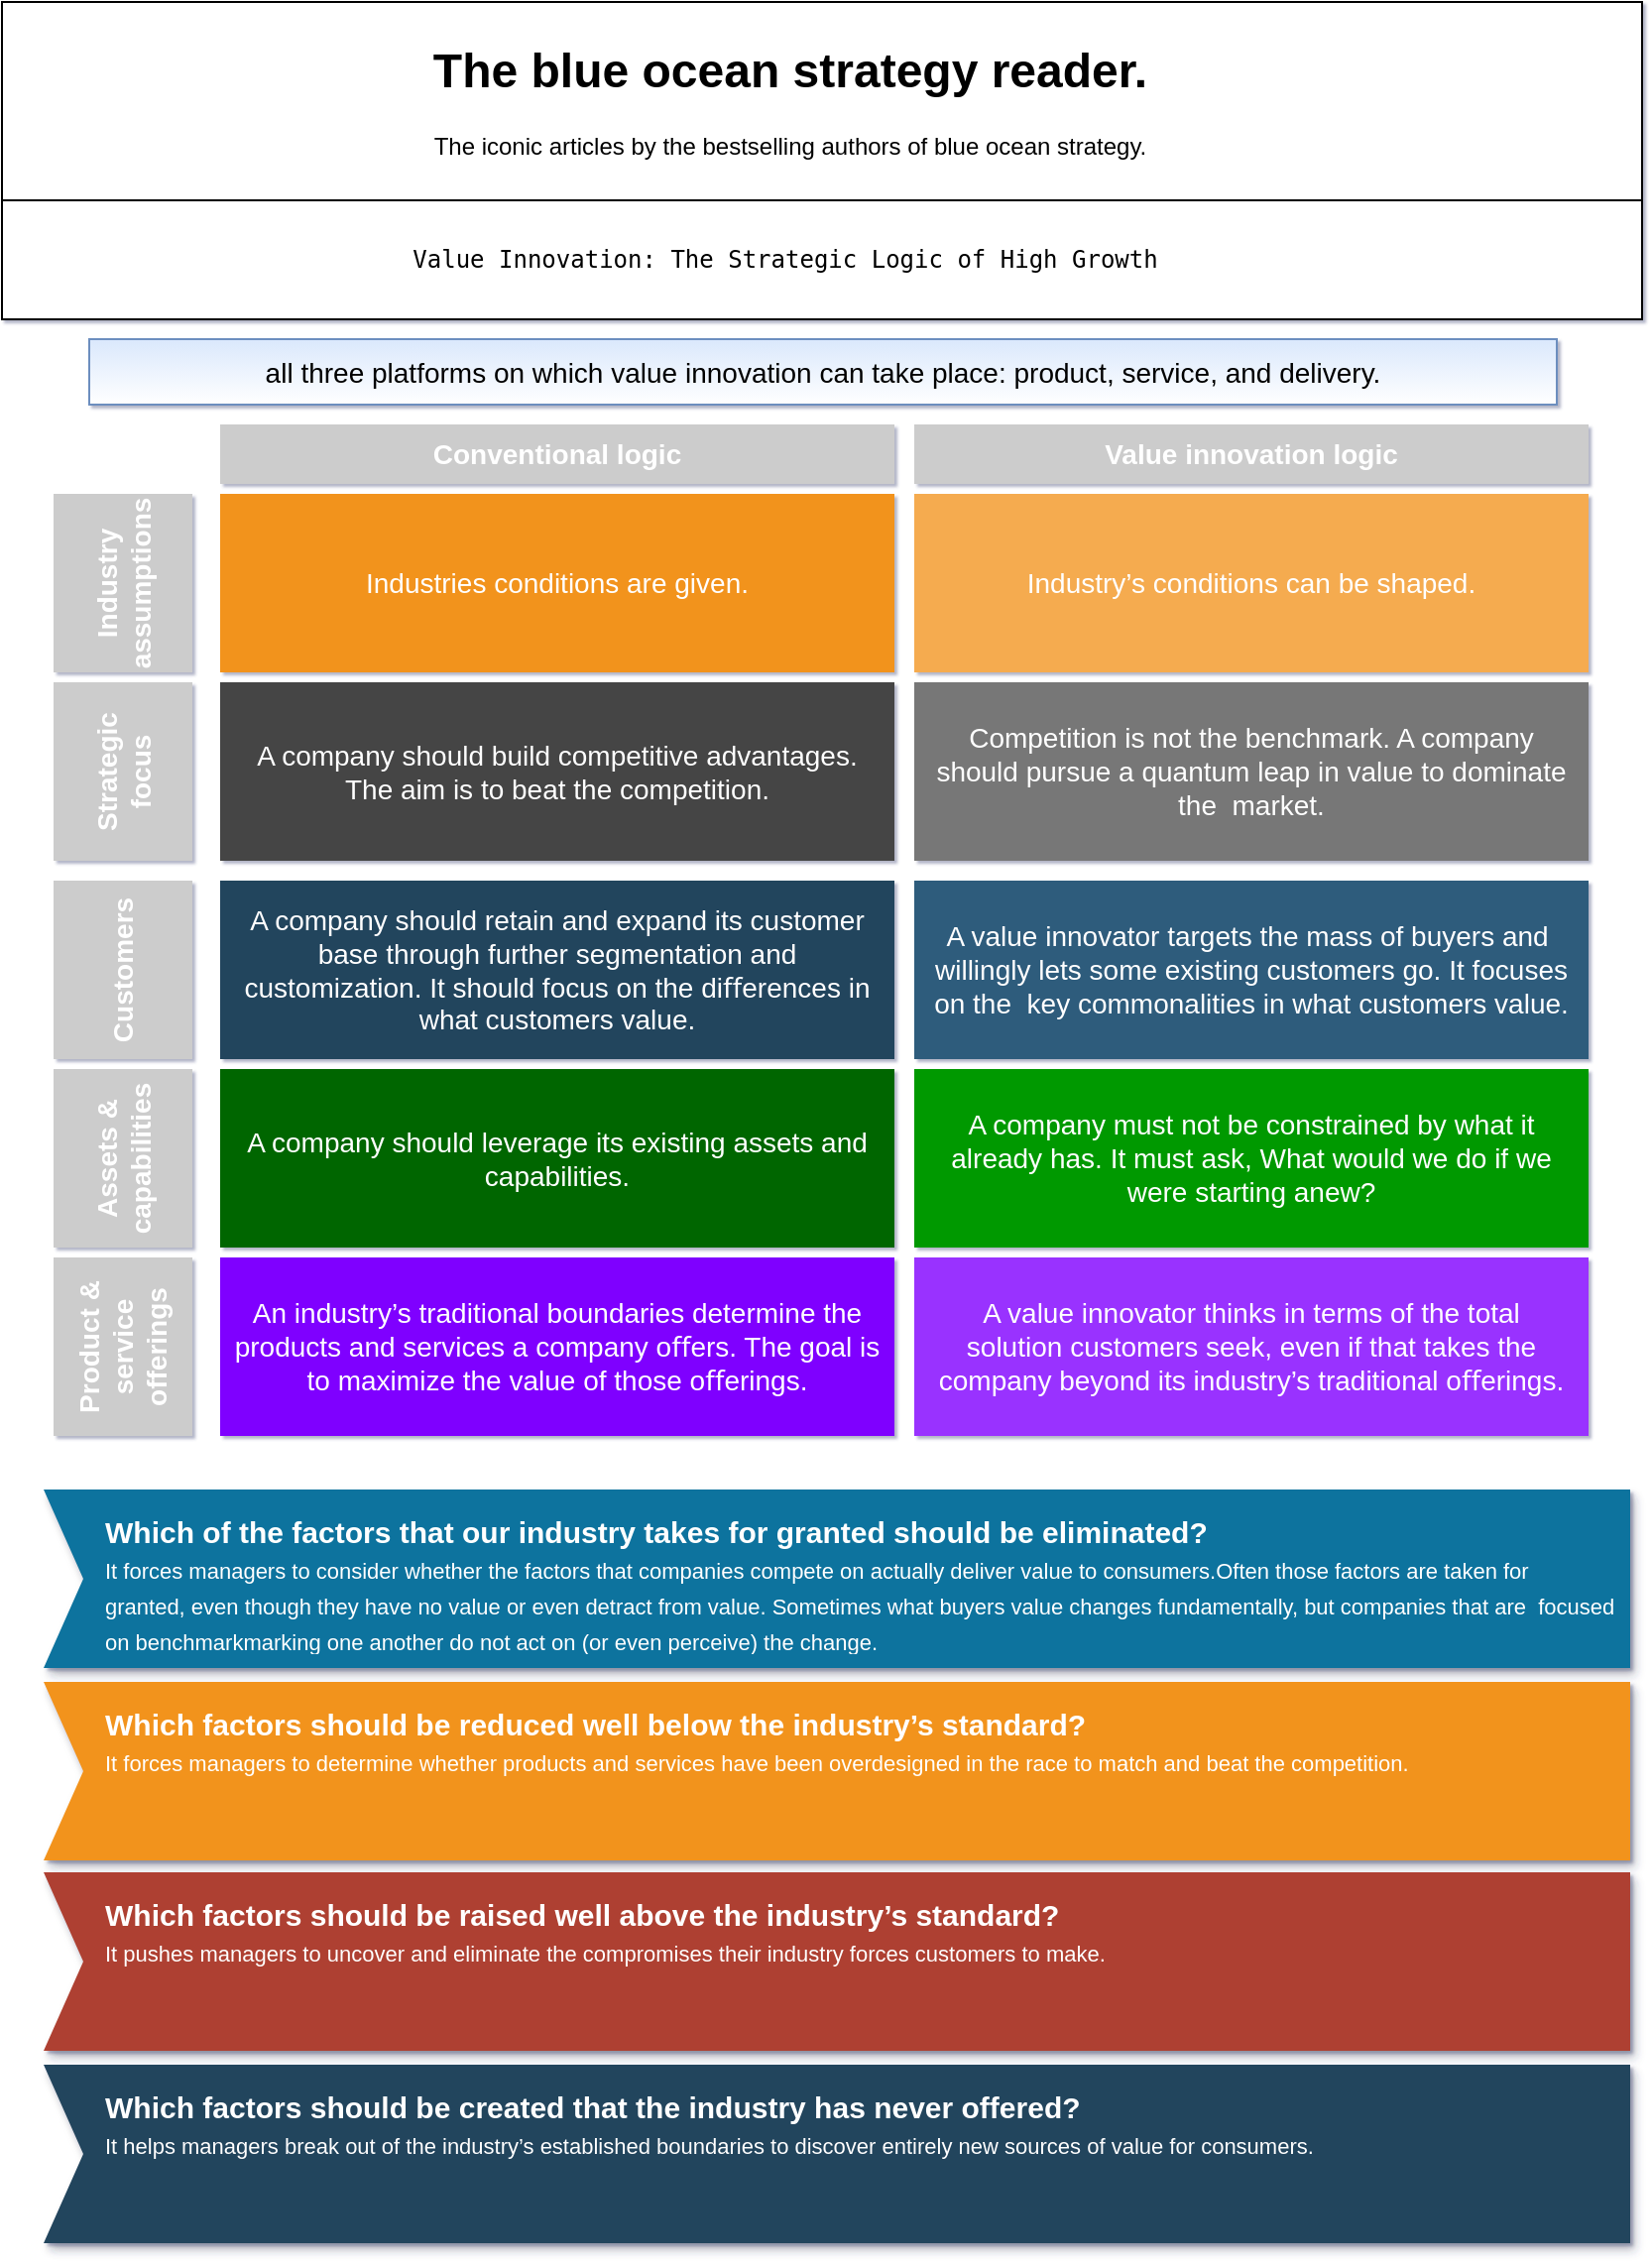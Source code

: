 <mxfile>
    <diagram id="XKror50bq6MusZwQ-sXq" name="Value Innovation">
        <mxGraphModel dx="1006" dy="771" grid="1" gridSize="10" guides="1" tooltips="1" connect="1" arrows="1" fold="1" page="1" pageScale="1" pageWidth="827" pageHeight="1169" math="1" shadow="1">
            <root>
                <mxCell id="0"/>
                <mxCell id="1" parent="0"/>
                <mxCell id="37" value="" style="group" parent="1" vertex="1" connectable="0">
                    <mxGeometry width="827" height="100" as="geometry"/>
                </mxCell>
                <mxCell id="36" value="" style="rounded=0;whiteSpace=wrap;html=1;labelBorderColor=none;" parent="37" vertex="1">
                    <mxGeometry width="827.0" height="100" as="geometry"/>
                </mxCell>
                <mxCell id="35" value="&lt;h1&gt;The blue ocean strategy reader.&lt;/h1&gt;&lt;p&gt;The iconic articles by the bestselling authors of blue ocean strategy.&lt;/p&gt;" style="text;html=1;strokeColor=none;fillColor=none;spacing=5;spacingTop=-20;whiteSpace=wrap;overflow=hidden;rounded=0;align=center;labelBorderColor=none;" parent="37" vertex="1">
                    <mxGeometry x="184.868" y="15" width="425.163" height="70" as="geometry"/>
                </mxCell>
                <mxCell id="41" value="" style="group" parent="1" vertex="1" connectable="0">
                    <mxGeometry y="100" width="827" height="113" as="geometry"/>
                </mxCell>
                <mxCell id="45" value="" style="group" parent="41" vertex="1" connectable="0">
                    <mxGeometry width="827" height="113" as="geometry"/>
                </mxCell>
                <mxCell id="42" value="" style="rounded=0;whiteSpace=wrap;html=1;labelBorderColor=none;" parent="45" vertex="1">
                    <mxGeometry width="827" height="60" as="geometry"/>
                </mxCell>
                <mxCell id="44" value="&lt;pre&gt;Value Innovation: The Strategic Logic of High Growth&lt;/pre&gt;" style="text;html=1;strokeColor=none;fillColor=none;align=center;verticalAlign=middle;whiteSpace=wrap;rounded=0;labelBorderColor=none;" parent="45" vertex="1">
                    <mxGeometry x="270" y="15" width="250" height="30" as="geometry"/>
                </mxCell>
                <mxCell id="UmiUlXqRNo2641iHj8_Y-194" value="Value innovation logic" style="html=1;fillColor=#CCCCCC;strokeColor=none;shadow=0;fontSize=14;fontColor=#FFFFFF;align=center;fontStyle=1;whiteSpace=wrap;rounded=0;labelBorderColor=none;" parent="45" vertex="1">
                    <mxGeometry x="460" y="113" width="340" height="30" as="geometry"/>
                </mxCell>
                <mxCell id="UmiUlXqRNo2641iHj8_Y-193" value="Conventional logic" style="html=1;fillColor=#CCCCCC;strokeColor=none;shadow=0;fontSize=14;fontColor=#FFFFFF;align=center;fontStyle=1;whiteSpace=wrap;rounded=0;labelBorderColor=none;" parent="45" vertex="1">
                    <mxGeometry x="110" y="113" width="340" height="30" as="geometry"/>
                </mxCell>
                <mxCell id="UmiUlXqRNo2641iHj8_Y-46" value="&lt;div style=&quot;font-size: 14px&quot;&gt;all three plat&lt;span&gt;forms on which value innovation can take place: product, service,&amp;nbsp;&lt;/span&gt;&lt;span&gt;and delivery.&lt;/span&gt;&lt;/div&gt;" style="text;html=1;strokeColor=#6c8ebf;fillColor=#dae8fc;align=center;verticalAlign=middle;whiteSpace=wrap;rounded=0;labelBorderColor=none;gradientColor=#ffffff;" parent="45" vertex="1">
                    <mxGeometry x="44" y="70" width="740" height="33" as="geometry"/>
                </mxCell>
                <mxCell id="UmiUlXqRNo2641iHj8_Y-181" value="Industries conditions are given." style="html=1;fillColor=#F2931E;strokeColor=none;shadow=0;fontSize=14;fontColor=#FFFFFF;align=center;fontStyle=0;whiteSpace=wrap;rounded=0;labelBorderColor=none;spacingLeft=5;spacingRight=5;" parent="1" vertex="1">
                    <mxGeometry x="110" y="248" width="340" height="90" as="geometry"/>
                </mxCell>
                <mxCell id="UmiUlXqRNo2641iHj8_Y-182" value="&lt;div style=&quot;font-size: 14px;&quot;&gt;Industry’s conditions can be&amp;nbsp;&lt;span style=&quot;font-size: 14px;&quot;&gt;shaped.&lt;/span&gt;&lt;/div&gt;" style="html=1;fillColor=#F5AB50;strokeColor=none;shadow=0;fontSize=14;fontColor=#FFFFFF;align=center;fontStyle=0;whiteSpace=wrap;rounded=0;labelBorderColor=none;spacingLeft=5;spacingRight=5;" parent="1" vertex="1">
                    <mxGeometry x="460" y="248" width="340" height="90" as="geometry"/>
                </mxCell>
                <mxCell id="UmiUlXqRNo2641iHj8_Y-184" value="&lt;div style=&quot;font-size: 14px;&quot;&gt;A company should build competitive&amp;nbsp;&lt;span style=&quot;font-size: 14px;&quot;&gt;advantages. The aim is to beat the&amp;nbsp;&lt;/span&gt;&lt;span style=&quot;font-size: 14px;&quot;&gt;competition.&lt;/span&gt;&lt;/div&gt;" style="html=1;fillColor=#444444;strokeColor=none;shadow=0;fontSize=14;fontColor=#FFFFFF;align=center;fontStyle=0;whiteSpace=wrap;rounded=0;labelBorderColor=none;spacingLeft=5;spacingRight=5;" parent="1" vertex="1">
                    <mxGeometry x="110" y="343" width="340" height="90" as="geometry"/>
                </mxCell>
                <mxCell id="UmiUlXqRNo2641iHj8_Y-185" value="&lt;div style=&quot;font-size: 14px;&quot;&gt;Competition is not the&amp;nbsp;&lt;span style=&quot;font-size: 14px;&quot;&gt;benchmark. A company should&amp;nbsp;&lt;/span&gt;&lt;span style=&quot;font-size: 14px;&quot;&gt;pursue a quantum leap in value&amp;nbsp;&lt;/span&gt;&lt;span style=&quot;font-size: 14px;&quot;&gt;to dominate the&amp;nbsp; market.&lt;/span&gt;&lt;/div&gt;" style="html=1;fillColor=#777777;strokeColor=none;shadow=0;fontSize=14;fontColor=#FFFFFF;align=center;fontStyle=0;whiteSpace=wrap;rounded=0;labelBorderColor=none;spacingLeft=5;spacingRight=5;" parent="1" vertex="1">
                    <mxGeometry x="460" y="343" width="340" height="90" as="geometry"/>
                </mxCell>
                <mxCell id="UmiUlXqRNo2641iHj8_Y-187" value="&lt;div style=&quot;font-size: 14px;&quot;&gt;A company should retain and ex&lt;span style=&quot;font-size: 14px;&quot;&gt;pand its customer base through&amp;nbsp;&lt;/span&gt;&lt;span style=&quot;font-size: 14px;&quot;&gt;further segmentation and custom&lt;/span&gt;&lt;span style=&quot;font-size: 14px;&quot;&gt;ization. It should focus on the&amp;nbsp;&lt;/span&gt;&lt;span style=&quot;font-size: 14px;&quot;&gt;diﬀerences in what customers value.&lt;/span&gt;&lt;/div&gt;" style="html=1;fillColor=#23445D;strokeColor=none;shadow=0;fontSize=14;fontColor=#FFFFFF;align=center;fontStyle=0;whiteSpace=wrap;rounded=0;labelBorderColor=none;spacingLeft=5;spacingRight=5;" parent="1" vertex="1">
                    <mxGeometry x="110" y="443" width="340" height="90" as="geometry"/>
                </mxCell>
                <mxCell id="UmiUlXqRNo2641iHj8_Y-188" value="&lt;div style=&quot;font-size: 14px;&quot;&gt;A value innovator targets the&amp;nbsp;&lt;span style=&quot;font-size: 14px;&quot;&gt;mass of buyers and&amp;nbsp; willingly&amp;nbsp;&lt;/span&gt;&lt;span style=&quot;font-size: 14px;&quot;&gt;lets some existing customers&amp;nbsp;&lt;/span&gt;&lt;span style=&quot;font-size: 14px;&quot;&gt;go. It focuses on the&amp;nbsp; key&amp;nbsp;&lt;/span&gt;&lt;span style=&quot;font-size: 14px;&quot;&gt;commonalities in what&amp;nbsp;&lt;/span&gt;&lt;span style=&quot;font-size: 14px;&quot;&gt;customers value.&lt;/span&gt;&lt;/div&gt;" style="html=1;fillColor=#2F5B7C;strokeColor=none;shadow=0;fontSize=14;fontColor=#FFFFFF;align=center;fontStyle=0;whiteSpace=wrap;rounded=0;labelBorderColor=none;spacingLeft=5;spacingRight=5;" parent="1" vertex="1">
                    <mxGeometry x="460" y="443" width="340" height="90" as="geometry"/>
                </mxCell>
                <mxCell id="UmiUlXqRNo2641iHj8_Y-190" value="Industry assumptions" style="html=1;fillColor=#CCCCCC;strokeColor=none;shadow=0;fontSize=14;fontColor=#FFFFFF;align=center;fontStyle=1;whiteSpace=wrap;horizontal=0;rounded=0;labelBorderColor=none;" parent="1" vertex="1">
                    <mxGeometry x="26" y="248" width="70" height="90" as="geometry"/>
                </mxCell>
                <mxCell id="UmiUlXqRNo2641iHj8_Y-191" value="Strategic focus" style="html=1;fillColor=#CCCCCC;strokeColor=none;shadow=0;fontSize=14;fontColor=#FFFFFF;align=center;fontStyle=1;whiteSpace=wrap;horizontal=0;rounded=0;labelBorderColor=none;" parent="1" vertex="1">
                    <mxGeometry x="26" y="343" width="70" height="90" as="geometry"/>
                </mxCell>
                <mxCell id="UmiUlXqRNo2641iHj8_Y-192" value="Customers" style="html=1;fillColor=#CCCCCC;strokeColor=none;shadow=0;fontSize=14;fontColor=#FFFFFF;align=center;fontStyle=1;whiteSpace=wrap;horizontal=0;rounded=0;labelBorderColor=none;" parent="1" vertex="1">
                    <mxGeometry x="26" y="443" width="70" height="90" as="geometry"/>
                </mxCell>
                <mxCell id="UmiUlXqRNo2641iHj8_Y-196" value="&lt;div style=&quot;font-size: 14px;&quot;&gt;A company should leverage its&amp;nbsp;&lt;span style=&quot;font-size: 14px;&quot;&gt;existing assets and capabilities.&lt;/span&gt;&lt;/div&gt;" style="html=1;fillColor=#006600;strokeColor=none;shadow=0;fontSize=14;fontColor=#FFFFFF;align=center;fontStyle=0;whiteSpace=wrap;rounded=0;labelBorderColor=none;spacingLeft=5;spacingRight=5;" parent="1" vertex="1">
                    <mxGeometry x="110" y="538" width="340" height="90" as="geometry"/>
                </mxCell>
                <mxCell id="UmiUlXqRNo2641iHj8_Y-197" value="&lt;div style=&quot;font-size: 14px;&quot;&gt;A company must not be con&lt;span style=&quot;font-size: 14px;&quot;&gt;strained by what it already has.&amp;nbsp;&lt;/span&gt;&lt;span style=&quot;font-size: 14px;&quot;&gt;It must ask, What would we do&amp;nbsp;&lt;/span&gt;&lt;span style=&quot;font-size: 14px;&quot;&gt;if we were starting anew?&lt;/span&gt;&lt;/div&gt;" style="html=1;fillColor=#009900;strokeColor=none;shadow=0;fontSize=14;fontColor=#FFFFFF;align=center;fontStyle=0;whiteSpace=wrap;rounded=0;labelBorderColor=none;spacingLeft=5;spacingRight=5;" parent="1" vertex="1">
                    <mxGeometry x="460" y="538" width="340" height="90" as="geometry"/>
                </mxCell>
                <mxCell id="UmiUlXqRNo2641iHj8_Y-198" value="&lt;div style=&quot;font-size: 14px;&quot;&gt;An industry’s traditional boundaries&amp;nbsp;&lt;span style=&quot;font-size: 14px;&quot;&gt;determine the products and services&amp;nbsp;&lt;/span&gt;&lt;span style=&quot;font-size: 14px;&quot;&gt;a company oﬀers. The goal is to&amp;nbsp;&lt;/span&gt;&lt;span style=&quot;font-size: 14px;&quot;&gt;maximize the value of those oﬀerings.&lt;/span&gt;&lt;/div&gt;" style="html=1;fillColor=#7F00FF;strokeColor=none;shadow=0;fontSize=14;fontColor=#FFFFFF;align=center;fontStyle=0;whiteSpace=wrap;rounded=0;labelBorderColor=none;spacingLeft=5;spacingRight=5;" parent="1" vertex="1">
                    <mxGeometry x="110" y="633" width="340" height="90" as="geometry"/>
                </mxCell>
                <mxCell id="UmiUlXqRNo2641iHj8_Y-199" value="&lt;div style=&quot;font-size: 14px;&quot;&gt;A value innovator thinks in&amp;nbsp;&lt;span style=&quot;font-size: 14px;&quot;&gt;terms of the total solution&amp;nbsp;&lt;/span&gt;&lt;span style=&quot;font-size: 14px;&quot;&gt;customers seek, even if that&amp;nbsp;&lt;/span&gt;&lt;span style=&quot;font-size: 14px;&quot;&gt;takes the company beyond its&amp;nbsp;&lt;/span&gt;&lt;span style=&quot;font-size: 14px;&quot;&gt;industry’s traditional oﬀerings.&lt;/span&gt;&lt;/div&gt;" style="html=1;fillColor=#9933FF;strokeColor=none;shadow=0;fontSize=14;fontColor=#FFFFFF;align=center;fontStyle=0;whiteSpace=wrap;rounded=0;labelBorderColor=none;spacingLeft=5;spacingRight=5;" parent="1" vertex="1">
                    <mxGeometry x="460" y="633" width="340" height="90" as="geometry"/>
                </mxCell>
                <mxCell id="UmiUlXqRNo2641iHj8_Y-202" value="Assets &amp;amp; capabilities" style="html=1;fillColor=#CCCCCC;strokeColor=none;shadow=0;fontSize=14;fontColor=#FFFFFF;align=center;fontStyle=1;whiteSpace=wrap;horizontal=0;rounded=0;labelBorderColor=none;" parent="1" vertex="1">
                    <mxGeometry x="26" y="538" width="70" height="90" as="geometry"/>
                </mxCell>
                <mxCell id="UmiUlXqRNo2641iHj8_Y-203" value="Product &amp;amp; service offerings" style="html=1;fillColor=#CCCCCC;strokeColor=none;shadow=0;fontSize=14;fontColor=#FFFFFF;align=center;fontStyle=1;whiteSpace=wrap;horizontal=0;rounded=0;labelBorderColor=none;" parent="1" vertex="1">
                    <mxGeometry x="26" y="633" width="70" height="90" as="geometry"/>
                </mxCell>
                <mxCell id="UmiUlXqRNo2641iHj8_Y-254" value="" style="html=1;shape=mxgraph.infographic.ribbonSimple;notch1=20;notch2=0;fillColor=#10739E;strokeColor=none;shadow=1;labelBorderColor=none;fontSize=14;" parent="1" vertex="1">
                    <mxGeometry x="21" y="750" width="800" height="90" as="geometry"/>
                </mxCell>
                <mxCell id="UmiUlXqRNo2641iHj8_Y-256" value="&lt;div&gt;&lt;b&gt;Which of the factors that&amp;nbsp;&lt;/b&gt;&lt;b&gt;our industry takes for granted should be eliminated?&lt;/b&gt;&lt;/div&gt;&lt;div&gt;&lt;span style=&quot;font-size: 11px&quot;&gt;It forces managers to consider whether the fac&lt;/span&gt;&lt;span style=&quot;font-size: 11px&quot;&gt;tors that companies compete on actually deliver value to consum&lt;/span&gt;&lt;span style=&quot;font-size: 11px&quot;&gt;ers.&lt;/span&gt;&lt;span style=&quot;font-size: 11px&quot;&gt;Often those factors are taken for&amp;nbsp; granted, even though they have&amp;nbsp;&lt;/span&gt;&lt;span style=&quot;font-size: 11px&quot;&gt;no value or even detract from value. Sometimes what buyers value&amp;nbsp;&lt;/span&gt;&lt;span style=&quot;font-size: 11px&quot;&gt;changes fundamentally, but companies that are&amp;nbsp; focused on benchmark&lt;/span&gt;&lt;span style=&quot;font-size: 11px&quot;&gt;marking one another do not act on (or even perceive) the change.&lt;/span&gt;&lt;/div&gt;" style="text;strokeColor=none;fillColor=none;spacing=5;spacingTop=0;whiteSpace=wrap;overflow=hidden;rounded=0;shadow=0;fontSize=15;fontColor=#FFFFFF;align=left;html=1;labelBorderColor=none;" parent="UmiUlXqRNo2641iHj8_Y-254" vertex="1">
                    <mxGeometry width="770" height="80" relative="1" as="geometry">
                        <mxPoint x="26" y="3" as="offset"/>
                    </mxGeometry>
                </mxCell>
                <mxCell id="UmiUlXqRNo2641iHj8_Y-259" value="" style="html=1;shape=mxgraph.infographic.ribbonSimple;notch1=20;notch2=0;fillColor=#F2931E;strokeColor=none;shadow=1;labelBorderColor=none;fontSize=14;" parent="1" vertex="1">
                    <mxGeometry x="21" y="847" width="800" height="90" as="geometry"/>
                </mxCell>
                <mxCell id="UmiUlXqRNo2641iHj8_Y-261" value="&lt;div&gt;&lt;b&gt;Which factors&amp;nbsp;&lt;/b&gt;&lt;b&gt;should be reduced well below the industry’s standard?&lt;/b&gt;&lt;/div&gt;&lt;div&gt;&lt;span style=&quot;font-size: 11px&quot;&gt;It forces managers to determine whether prod&lt;/span&gt;&lt;span style=&quot;font-size: 11px&quot;&gt;ucts and services have been overdesigned in the race to match and&amp;nbsp;&lt;/span&gt;&lt;span style=&quot;font-size: 11px&quot;&gt;beat the competition.&lt;/span&gt;&lt;/div&gt;" style="text;strokeColor=none;fillColor=none;spacing=5;spacingTop=0;whiteSpace=wrap;overflow=hidden;rounded=0;shadow=0;fontSize=15;fontColor=#FFFFFF;align=left;html=1;labelBorderColor=none;" parent="UmiUlXqRNo2641iHj8_Y-259" vertex="1">
                    <mxGeometry width="770" height="80" relative="1" as="geometry">
                        <mxPoint x="26" y="3" as="offset"/>
                    </mxGeometry>
                </mxCell>
                <mxCell id="UmiUlXqRNo2641iHj8_Y-264" value="" style="html=1;shape=mxgraph.infographic.ribbonSimple;notch1=20;notch2=0;fillColor=#AE4132;strokeColor=none;shadow=1;labelBorderColor=none;fontSize=14;" parent="1" vertex="1">
                    <mxGeometry x="21" y="943" width="800" height="90" as="geometry"/>
                </mxCell>
                <mxCell id="UmiUlXqRNo2641iHj8_Y-266" value="&lt;div&gt;&lt;b&gt;Which fac&lt;/b&gt;&lt;b&gt;tors should be raised well above the industry’s standard?&lt;/b&gt;&lt;/div&gt;&lt;div&gt;&lt;span style=&quot;font-size: 11px&quot;&gt;It pushes managers to un&lt;/span&gt;&lt;span style=&quot;font-size: 11px&quot;&gt;cover and eliminate the compromises their industry forces custom&lt;/span&gt;&lt;span style=&quot;font-size: 11px&quot;&gt;ers to make.&lt;/span&gt;&lt;/div&gt;" style="text;strokeColor=none;fillColor=none;spacing=5;spacingTop=0;whiteSpace=wrap;overflow=hidden;rounded=0;shadow=0;fontSize=15;fontColor=#FFFFFF;align=left;html=1;labelBorderColor=none;" parent="UmiUlXqRNo2641iHj8_Y-264" vertex="1">
                    <mxGeometry width="770" height="80" relative="1" as="geometry">
                        <mxPoint x="26" y="3" as="offset"/>
                    </mxGeometry>
                </mxCell>
                <mxCell id="UmiUlXqRNo2641iHj8_Y-269" value="" style="html=1;shape=mxgraph.infographic.ribbonSimple;notch1=20;notch2=0;fillColor=#23445D;strokeColor=none;shadow=1;labelBorderColor=none;fontSize=14;" parent="1" vertex="1">
                    <mxGeometry x="21" y="1040.0" width="800" height="90" as="geometry"/>
                </mxCell>
                <mxCell id="UmiUlXqRNo2641iHj8_Y-271" value="&lt;div&gt;&lt;b&gt;Which&amp;nbsp;&lt;/b&gt;&lt;b&gt;factors should be created that the industry has never offered?&lt;/b&gt;&lt;/div&gt;&lt;div&gt;&lt;span style=&quot;font-size: 11px&quot;&gt;It helps managers break out of the&amp;nbsp;&lt;/span&gt;&lt;span style=&quot;font-size: 11px&quot;&gt;industry’s established boundaries to discover entirely new sources&amp;nbsp;&lt;/span&gt;&lt;span style=&quot;font-size: 11px&quot;&gt;of value for consumers.&lt;/span&gt;&lt;/div&gt;" style="text;strokeColor=none;fillColor=none;spacing=5;spacingTop=0;whiteSpace=wrap;overflow=hidden;rounded=0;shadow=0;fontSize=15;fontColor=#FFFFFF;align=left;html=1;labelBorderColor=none;" parent="UmiUlXqRNo2641iHj8_Y-269" vertex="1">
                    <mxGeometry width="770" height="80" relative="1" as="geometry">
                        <mxPoint x="26" y="3" as="offset"/>
                    </mxGeometry>
                </mxCell>
            </root>
        </mxGraphModel>
    </diagram>
    <diagram id="5belhnY0x3rtHLcJ9dL9" name="Fair Process">
        <mxGraphModel dx="1006" dy="771" grid="1" gridSize="10" guides="1" tooltips="1" connect="1" arrows="1" fold="1" page="1" pageScale="1" pageWidth="827" pageHeight="1169" math="0" shadow="1">
            <root>
                <mxCell id="99Kv8rXLUpl-ud_xyQJX-0"/>
                <mxCell id="99Kv8rXLUpl-ud_xyQJX-1" parent="99Kv8rXLUpl-ud_xyQJX-0"/>
                <mxCell id="5Y3rx6xSDvR-sf6mQNY7-0" value="" style="group" parent="99Kv8rXLUpl-ud_xyQJX-1" vertex="1" connectable="0">
                    <mxGeometry width="827" height="100" as="geometry"/>
                </mxCell>
                <mxCell id="5Y3rx6xSDvR-sf6mQNY7-1" value="" style="rounded=0;whiteSpace=wrap;html=1;labelBorderColor=none;" parent="5Y3rx6xSDvR-sf6mQNY7-0" vertex="1">
                    <mxGeometry width="827.0" height="100" as="geometry"/>
                </mxCell>
                <mxCell id="5Y3rx6xSDvR-sf6mQNY7-2" value="&lt;h1&gt;The blue ocean strategy reader.&lt;/h1&gt;&lt;p&gt;The iconic articles by the bestselling authors of blue ocean strategy.&lt;/p&gt;" style="text;html=1;strokeColor=none;fillColor=none;spacing=5;spacingTop=-20;whiteSpace=wrap;overflow=hidden;rounded=0;align=center;labelBorderColor=none;" parent="5Y3rx6xSDvR-sf6mQNY7-0" vertex="1">
                    <mxGeometry x="184.868" y="15" width="425.163" height="70" as="geometry"/>
                </mxCell>
                <mxCell id="5Y3rx6xSDvR-sf6mQNY7-3" value="" style="rounded=0;whiteSpace=wrap;html=1;labelBorderColor=none;" parent="99Kv8rXLUpl-ud_xyQJX-1" vertex="1">
                    <mxGeometry y="100" width="827" height="60" as="geometry"/>
                </mxCell>
                <mxCell id="5Y3rx6xSDvR-sf6mQNY7-5" value="" style="edgeStyle=none;html=1;" parent="99Kv8rXLUpl-ud_xyQJX-1" source="5Y3rx6xSDvR-sf6mQNY7-4" target="5Y3rx6xSDvR-sf6mQNY7-1" edge="1">
                    <mxGeometry relative="1" as="geometry"/>
                </mxCell>
                <mxCell id="5Y3rx6xSDvR-sf6mQNY7-4" value="&lt;pre&gt;Fair Process: Managing in the Knowledge economy.&lt;/pre&gt;" style="text;html=1;strokeColor=none;fillColor=none;align=center;verticalAlign=middle;whiteSpace=wrap;rounded=0;labelBorderColor=none;" parent="99Kv8rXLUpl-ud_xyQJX-1" vertex="1">
                    <mxGeometry x="270" y="115" width="250" height="30" as="geometry"/>
                </mxCell>
                <mxCell id="EyBwKLkI1KSpOUgPY465-6" value="&lt;div style=&quot;font-size: 14px&quot;&gt;The three principles of fair process.&lt;/div&gt;" style="text;html=1;strokeColor=#6c8ebf;fillColor=#dae8fc;align=center;verticalAlign=middle;whiteSpace=wrap;rounded=0;labelBorderColor=none;gradientColor=#ffffff;" parent="99Kv8rXLUpl-ud_xyQJX-1" vertex="1">
                    <mxGeometry x="43.5" y="170" width="740" height="33" as="geometry"/>
                </mxCell>
                <mxCell id="cYLmHkmDO-brcpgHSipX-10" value="" style="group" parent="99Kv8rXLUpl-ud_xyQJX-1" vertex="1" connectable="0">
                    <mxGeometry x="8.5" y="210" width="810" height="90" as="geometry"/>
                </mxCell>
                <mxCell id="cYLmHkmDO-brcpgHSipX-0" value="Engagement&lt;br&gt;&lt;div style=&quot;font-size: 12px&quot;&gt;&lt;font style=&quot;font-size: 12px&quot;&gt;Involving individuals in the decisions that&amp;nbsp;affect them by asking for their input and allowing them to refute the&amp;nbsp;&lt;/font&gt;&lt;span&gt;merits of one another’s ideas and assumptions. Engagement communicates management’s respect for&amp;nbsp; individuals and their ideas. Encouraging refutation sharpens everyone’s thinking and builds collective&amp;nbsp;wisdom. Engagement results in better decisions by management and&amp;nbsp;greater commitment from all&amp;nbsp; nvolved in executing those decisions.&lt;/span&gt;&lt;/div&gt;" style="shape=rect;rounded=1;whiteSpace=wrap;html=1;shadow=0;strokeColor=none;fillColor=#64BBE2;arcSize=30;fontSize=14;spacingLeft=42;fontStyle=1;fontColor=#FFFFFF;align=left;" parent="cYLmHkmDO-brcpgHSipX-10" vertex="1">
                    <mxGeometry x="30" y="10" width="780" height="80" as="geometry"/>
                </mxCell>
                <mxCell id="cYLmHkmDO-brcpgHSipX-1" value="1" style="shape=ellipse;perimeter=ellipsePerimeter;fontSize=22;fontStyle=1;shadow=0;strokeColor=#ffffff;fillColor=#10739E;strokeWidth=4;fontColor=#ffffff;align=center;" parent="cYLmHkmDO-brcpgHSipX-10" vertex="1">
                    <mxGeometry width="60" height="60" as="geometry"/>
                </mxCell>
                <mxCell id="cYLmHkmDO-brcpgHSipX-11" value="" style="group" parent="99Kv8rXLUpl-ud_xyQJX-1" vertex="1" connectable="0">
                    <mxGeometry x="9" y="303" width="810" height="90" as="geometry"/>
                </mxCell>
                <mxCell id="cYLmHkmDO-brcpgHSipX-2" value="Explanation&lt;br&gt;&lt;div style=&quot;font-size: 12px&quot;&gt;&lt;font style=&quot;font-size: 12px&quot;&gt;Everyone involved and affected should&amp;nbsp;&lt;/font&gt;&lt;span&gt;understand why final decisions are made as they are. An explana&lt;/span&gt;&lt;span&gt;tion of the thinking that underlies decisions makes people confident&amp;nbsp;&lt;/span&gt;&lt;span&gt;that managers have considered their opinions and have made those&amp;nbsp;&lt;/span&gt;&lt;span&gt;decisions impartially in the overall interests of the company. An ex&lt;/span&gt;&lt;span&gt;planation allows employees to trust managers’ intentions even if&amp;nbsp;&lt;/span&gt;&lt;span&gt;their own ideas have been rejected. It also serves as a powerful feed&lt;/span&gt;&lt;span&gt;back loop that enhances learning.&lt;/span&gt;&lt;/div&gt;" style="shape=rect;rounded=1;whiteSpace=wrap;html=1;shadow=0;strokeColor=none;fillColor=#F8C382;arcSize=30;fontSize=14;spacingLeft=42;fontStyle=1;fontColor=#FFFFFF;align=left;" parent="cYLmHkmDO-brcpgHSipX-11" vertex="1">
                    <mxGeometry x="30" y="10" width="780" height="80" as="geometry"/>
                </mxCell>
                <mxCell id="cYLmHkmDO-brcpgHSipX-3" value="2" style="shape=ellipse;perimeter=ellipsePerimeter;fontSize=22;fontStyle=1;shadow=0;strokeColor=#ffffff;fillColor=#F2931E;strokeWidth=4;fontColor=#ffffff;align=center;" parent="cYLmHkmDO-brcpgHSipX-11" vertex="1">
                    <mxGeometry width="60" height="60" as="geometry"/>
                </mxCell>
                <mxCell id="cYLmHkmDO-brcpgHSipX-12" value="" style="group" parent="99Kv8rXLUpl-ud_xyQJX-1" vertex="1" connectable="0">
                    <mxGeometry x="9" y="390" width="810" height="100" as="geometry"/>
                </mxCell>
                <mxCell id="cYLmHkmDO-brcpgHSipX-4" value="Expectation&lt;br&gt;&lt;div&gt;&lt;span style=&quot;font-size: 12px&quot;&gt;Everyone involved and affected should&amp;nbsp;&lt;/span&gt;&lt;span style=&quot;font-size: 12px&quot;&gt;understand why final decisions are made as they are. An explana&lt;/span&gt;&lt;span style=&quot;font-size: 12px&quot;&gt;tion of the thinking that underlies decisions makes people&amp;nbsp; confident&amp;nbsp;&lt;/span&gt;&lt;span style=&quot;font-size: 12px&quot;&gt;that managers have considered their opinions and have made those&amp;nbsp;&lt;/span&gt;&lt;span style=&quot;font-size: 12px&quot;&gt;decisions impartially in the overall interests of the company. An ex&lt;/span&gt;&lt;span style=&quot;font-size: 12px&quot;&gt;planation allows employees to trust managers’ intentions even if&amp;nbsp;&lt;/span&gt;&lt;span style=&quot;font-size: 12px&quot;&gt;their own ideas have been rejected. It also serves as a powerful feed&lt;/span&gt;&lt;span style=&quot;font-size: 12px&quot;&gt;back loop that enhances learning.&lt;/span&gt;&lt;/div&gt;" style="shape=rect;rounded=1;whiteSpace=wrap;html=1;shadow=0;strokeColor=none;fillColor=#F08E81;arcSize=30;fontSize=14;spacingLeft=42;fontStyle=1;fontColor=#FFFFFF;align=left;" parent="cYLmHkmDO-brcpgHSipX-12" vertex="1">
                    <mxGeometry x="30" y="10" width="780" height="90" as="geometry"/>
                </mxCell>
                <mxCell id="cYLmHkmDO-brcpgHSipX-5" value="3" style="shape=ellipse;perimeter=ellipsePerimeter;fontSize=22;fontStyle=1;shadow=0;strokeColor=#ffffff;fillColor=#AE4132;strokeWidth=4;fontColor=#ffffff;align=center;" parent="cYLmHkmDO-brcpgHSipX-12" vertex="1">
                    <mxGeometry width="60" height="60" as="geometry"/>
                </mxCell>
                <mxCell id="s5SsD3RxZeXZSArd1YJy-1" value="&lt;h3&gt;Complementary paths to performance&lt;/h3&gt;" style="text;html=1;strokeColor=none;fillColor=none;align=center;verticalAlign=middle;whiteSpace=wrap;rounded=0;fontSize=12;" parent="99Kv8rXLUpl-ud_xyQJX-1" vertex="1">
                    <mxGeometry x="230" y="520" width="440" height="60" as="geometry"/>
                </mxCell>
                <mxCell id="s5SsD3RxZeXZSArd1YJy-15" value="" style="group" parent="99Kv8rXLUpl-ud_xyQJX-1" vertex="1" connectable="0">
                    <mxGeometry x="200" y="640" width="210" height="490" as="geometry"/>
                </mxCell>
                <mxCell id="s5SsD3RxZeXZSArd1YJy-0" value="&lt;div&gt;&lt;b&gt;Traditional tools&lt;/b&gt;&lt;/div&gt;&lt;div&gt;&lt;b&gt;&lt;br&gt;&lt;/b&gt;&lt;/div&gt;&lt;div&gt;Resource allocation&lt;/div&gt;&lt;div&gt;Economic incentives&lt;/div&gt;&lt;div&gt;Organizational structure&lt;/div&gt;" style="rounded=1;whiteSpace=wrap;html=1;fontSize=12;" parent="s5SsD3RxZeXZSArd1YJy-15" vertex="1">
                    <mxGeometry width="210" height="90" as="geometry"/>
                </mxCell>
                <mxCell id="s5SsD3RxZeXZSArd1YJy-2" value="&lt;div&gt;&lt;b&gt;Outcome satisfaction&lt;/b&gt;&lt;/div&gt;&lt;div&gt;&lt;b&gt;&lt;br&gt;&lt;/b&gt;&lt;/div&gt;&lt;div&gt;“I got what I deserved.”&lt;/div&gt;" style="whiteSpace=wrap;html=1;rounded=1;" parent="s5SsD3RxZeXZSArd1YJy-15" vertex="1">
                    <mxGeometry y="133" width="210" height="90" as="geometry"/>
                </mxCell>
                <mxCell id="s5SsD3RxZeXZSArd1YJy-3" value="" style="edgeStyle=none;html=1;fontSize=12;" parent="s5SsD3RxZeXZSArd1YJy-15" source="s5SsD3RxZeXZSArd1YJy-0" target="s5SsD3RxZeXZSArd1YJy-2" edge="1">
                    <mxGeometry relative="1" as="geometry"/>
                </mxCell>
                <mxCell id="s5SsD3RxZeXZSArd1YJy-5" value="&lt;div&gt;&lt;b&gt;Compulsory cooperation&lt;/b&gt;&lt;/div&gt;&lt;div&gt;&lt;b&gt;&lt;br&gt;&lt;/b&gt;&lt;/div&gt;&lt;div&gt;“I’ll do what I’m told.”&lt;/div&gt;" style="rounded=1;whiteSpace=wrap;html=1;fontSize=12;" parent="s5SsD3RxZeXZSArd1YJy-15" vertex="1">
                    <mxGeometry y="267" width="210" height="90" as="geometry"/>
                </mxCell>
                <mxCell id="s5SsD3RxZeXZSArd1YJy-7" value="" style="edgeStyle=none;html=1;fontSize=12;" parent="s5SsD3RxZeXZSArd1YJy-15" source="s5SsD3RxZeXZSArd1YJy-2" target="s5SsD3RxZeXZSArd1YJy-5" edge="1">
                    <mxGeometry relative="1" as="geometry"/>
                </mxCell>
                <mxCell id="s5SsD3RxZeXZSArd1YJy-6" value="&lt;b&gt;Meet expectations&lt;/b&gt;" style="whiteSpace=wrap;html=1;rounded=1;" parent="s5SsD3RxZeXZSArd1YJy-15" vertex="1">
                    <mxGeometry y="400" width="210" height="90" as="geometry"/>
                </mxCell>
                <mxCell id="s5SsD3RxZeXZSArd1YJy-4" value="" style="edgeStyle=none;html=1;fontSize=12;" parent="s5SsD3RxZeXZSArd1YJy-15" source="s5SsD3RxZeXZSArd1YJy-5" target="s5SsD3RxZeXZSArd1YJy-6" edge="1">
                    <mxGeometry relative="1" as="geometry"/>
                </mxCell>
                <mxCell id="s5SsD3RxZeXZSArd1YJy-16" value="" style="group" parent="99Kv8rXLUpl-ud_xyQJX-1" vertex="1" connectable="0">
                    <mxGeometry x="550" y="640" width="210" height="490" as="geometry"/>
                </mxCell>
                <mxCell id="s5SsD3RxZeXZSArd1YJy-9" value="&lt;div&gt;&lt;b&gt;Fair process&lt;/b&gt;&lt;/div&gt;&lt;div&gt;&lt;b&gt;&lt;br&gt;&lt;/b&gt;&lt;/div&gt;&lt;div&gt;Engagement&lt;/div&gt;&lt;div&gt;Explanation&lt;/div&gt;&lt;div&gt;Expectation clarity&lt;/div&gt;" style="rounded=1;whiteSpace=wrap;html=1;fontSize=12;" parent="s5SsD3RxZeXZSArd1YJy-16" vertex="1">
                    <mxGeometry width="210" height="90" as="geometry"/>
                </mxCell>
                <mxCell id="s5SsD3RxZeXZSArd1YJy-11" value="&lt;div&gt;&lt;b&gt;Trust and commitment&lt;/b&gt;&lt;/div&gt;&lt;div&gt;&lt;b&gt;&lt;br&gt;&lt;/b&gt;&lt;/div&gt;&lt;div&gt;“I feel my opinion counts.”&lt;/div&gt;" style="whiteSpace=wrap;html=1;rounded=1;" parent="s5SsD3RxZeXZSArd1YJy-16" vertex="1">
                    <mxGeometry y="133" width="210" height="90" as="geometry"/>
                </mxCell>
                <mxCell id="s5SsD3RxZeXZSArd1YJy-8" value="" style="edgeStyle=none;html=1;fontSize=12;" parent="s5SsD3RxZeXZSArd1YJy-16" source="s5SsD3RxZeXZSArd1YJy-9" target="s5SsD3RxZeXZSArd1YJy-11" edge="1">
                    <mxGeometry relative="1" as="geometry"/>
                </mxCell>
                <mxCell id="s5SsD3RxZeXZSArd1YJy-13" value="&lt;div&gt;&lt;b&gt;Voluntary cooperation&lt;/b&gt;&lt;/div&gt;&lt;div&gt;&lt;b&gt;&lt;br&gt;&lt;/b&gt;&lt;/div&gt;&lt;div&gt;“I’ll go beyond the call&amp;nbsp;&lt;span&gt;of duty.”&lt;/span&gt;&lt;/div&gt;" style="rounded=1;whiteSpace=wrap;html=1;fontSize=12;fontStyle=0" parent="s5SsD3RxZeXZSArd1YJy-16" vertex="1">
                    <mxGeometry y="267" width="210" height="90" as="geometry"/>
                </mxCell>
                <mxCell id="s5SsD3RxZeXZSArd1YJy-10" value="" style="edgeStyle=none;html=1;fontSize=12;" parent="s5SsD3RxZeXZSArd1YJy-16" source="s5SsD3RxZeXZSArd1YJy-11" target="s5SsD3RxZeXZSArd1YJy-13" edge="1">
                    <mxGeometry relative="1" as="geometry"/>
                </mxCell>
                <mxCell id="s5SsD3RxZeXZSArd1YJy-14" value="&lt;div&gt;&lt;b&gt;Exceed expectations&lt;/b&gt;&lt;/div&gt;&lt;div&gt;&lt;b&gt;&lt;br&gt;&lt;/b&gt;&lt;/div&gt;&lt;div&gt;Self-initiated&lt;/div&gt;" style="whiteSpace=wrap;html=1;rounded=1;" parent="s5SsD3RxZeXZSArd1YJy-16" vertex="1">
                    <mxGeometry y="400" width="210" height="90" as="geometry"/>
                </mxCell>
                <mxCell id="s5SsD3RxZeXZSArd1YJy-12" value="" style="edgeStyle=none;html=1;fontSize=12;" parent="s5SsD3RxZeXZSArd1YJy-16" source="s5SsD3RxZeXZSArd1YJy-13" target="s5SsD3RxZeXZSArd1YJy-14" edge="1">
                    <mxGeometry relative="1" as="geometry"/>
                </mxCell>
                <mxCell id="s5SsD3RxZeXZSArd1YJy-17" value="&lt;h4&gt;Management&amp;nbsp;tool&lt;/h4&gt;" style="text;whiteSpace=wrap;html=1;fontSize=12;align=left;verticalAlign=middle;horizontal=1;" parent="99Kv8rXLUpl-ud_xyQJX-1" vertex="1">
                    <mxGeometry x="60" y="660" width="100" height="40" as="geometry"/>
                </mxCell>
                <mxCell id="s5SsD3RxZeXZSArd1YJy-18" value="&lt;h4&gt;Attitude&lt;/h4&gt;" style="text;whiteSpace=wrap;html=1;fontSize=12;align=left;verticalAlign=middle;horizontal=1;" parent="99Kv8rXLUpl-ud_xyQJX-1" vertex="1">
                    <mxGeometry x="60" y="797" width="70" height="30" as="geometry"/>
                </mxCell>
                <mxCell id="s5SsD3RxZeXZSArd1YJy-19" value="&lt;h4&gt;Behavior&lt;/h4&gt;" style="text;whiteSpace=wrap;html=1;fontSize=12;align=left;verticalAlign=middle;horizontal=1;" parent="99Kv8rXLUpl-ud_xyQJX-1" vertex="1">
                    <mxGeometry x="60" y="908" width="140" height="70" as="geometry"/>
                </mxCell>
                <mxCell id="s5SsD3RxZeXZSArd1YJy-20" value="&lt;h4&gt;Performance&lt;/h4&gt;" style="text;whiteSpace=wrap;html=1;fontSize=12;align=left;verticalAlign=middle;horizontal=1;" parent="99Kv8rXLUpl-ud_xyQJX-1" vertex="1">
                    <mxGeometry x="60" y="1060" width="90" height="30" as="geometry"/>
                </mxCell>
                <mxCell id="s5SsD3RxZeXZSArd1YJy-21" value="&lt;h4&gt;Distributive justice&lt;/h4&gt;" style="text;whiteSpace=wrap;html=1;fontSize=12;" parent="99Kv8rXLUpl-ud_xyQJX-1" vertex="1">
                    <mxGeometry x="240" y="570" width="120" height="30" as="geometry"/>
                </mxCell>
                <mxCell id="s5SsD3RxZeXZSArd1YJy-22" value="&lt;h4&gt;Procedural justice&lt;/h4&gt;" style="text;whiteSpace=wrap;html=1;fontSize=12;" parent="99Kv8rXLUpl-ud_xyQJX-1" vertex="1">
                    <mxGeometry x="590" y="570" width="120" height="30" as="geometry"/>
                </mxCell>
            </root>
        </mxGraphModel>
    </diagram>
    <diagram id="_zz9PP0EY75qeTgbu7q2" name="Creating new market space">
        <mxGraphModel dx="1006" dy="771" grid="1" gridSize="10" guides="1" tooltips="1" connect="1" arrows="1" fold="1" page="1" pageScale="1" pageWidth="827" pageHeight="1169" math="0" shadow="1">
            <root>
                <mxCell id="lqC5nZJ7kgrPv43OUAhS-0"/>
                <mxCell id="lqC5nZJ7kgrPv43OUAhS-1" parent="lqC5nZJ7kgrPv43OUAhS-0"/>
                <mxCell id="3bmYEDjavb7aDRLsaRTv-0" value="" style="group" parent="lqC5nZJ7kgrPv43OUAhS-1" vertex="1" connectable="0">
                    <mxGeometry width="827" height="100" as="geometry"/>
                </mxCell>
                <mxCell id="3bmYEDjavb7aDRLsaRTv-1" value="" style="rounded=0;whiteSpace=wrap;html=1;labelBorderColor=none;" parent="3bmYEDjavb7aDRLsaRTv-0" vertex="1">
                    <mxGeometry width="827.0" height="100" as="geometry"/>
                </mxCell>
                <mxCell id="3bmYEDjavb7aDRLsaRTv-2" value="&lt;h1&gt;The blue ocean strategy reader.&lt;/h1&gt;&lt;p&gt;The iconic articles by the bestselling authors of blue ocean strategy.&lt;/p&gt;" style="text;html=1;strokeColor=none;fillColor=none;spacing=5;spacingTop=-20;whiteSpace=wrap;overflow=hidden;rounded=0;align=center;labelBorderColor=none;" parent="3bmYEDjavb7aDRLsaRTv-0" vertex="1">
                    <mxGeometry x="184.868" y="15" width="425.163" height="70" as="geometry"/>
                </mxCell>
                <mxCell id="3bmYEDjavb7aDRLsaRTv-3" value="" style="rounded=0;whiteSpace=wrap;html=1;labelBorderColor=none;" parent="lqC5nZJ7kgrPv43OUAhS-1" vertex="1">
                    <mxGeometry y="100" width="827" height="60" as="geometry"/>
                </mxCell>
                <mxCell id="3bmYEDjavb7aDRLsaRTv-5" value="&lt;pre&gt;Creating new market space.&lt;/pre&gt;" style="text;html=1;strokeColor=none;fillColor=none;align=center;verticalAlign=middle;whiteSpace=wrap;rounded=0;labelBorderColor=none;" parent="lqC5nZJ7kgrPv43OUAhS-1" vertex="1">
                    <mxGeometry x="270" y="115" width="250" height="30" as="geometry"/>
                </mxCell>
                <mxCell id="m-q1leqjbXA9hRbr10xa-0" value="&lt;h3&gt;Shifting the focus of strategy&lt;/h3&gt;&lt;h3&gt;&lt;br&gt;From head-to-head competition to creating new market space&lt;/h3&gt;" style="text;whiteSpace=wrap;html=1;fontSize=12;align=center;" parent="lqC5nZJ7kgrPv43OUAhS-1" vertex="1">
                    <mxGeometry x="160" y="170" width="480" height="100" as="geometry"/>
                </mxCell>
                <mxCell id="m-q1leqjbXA9hRbr10xa-1" value="&lt;b&gt;The conventional&lt;br&gt;boundaries of&lt;br&gt;competition&lt;/b&gt;" style="text;whiteSpace=wrap;html=1;fontSize=12;" parent="lqC5nZJ7kgrPv43OUAhS-1" vertex="1">
                    <mxGeometry x="55" y="290" width="120" height="60" as="geometry"/>
                </mxCell>
                <mxCell id="m-q1leqjbXA9hRbr10xa-2" value="&lt;b&gt;Head-to-head&lt;br&gt;competition&lt;/b&gt;" style="text;whiteSpace=wrap;html=1;fontSize=12;" parent="lqC5nZJ7kgrPv43OUAhS-1" vertex="1">
                    <mxGeometry x="294" y="290" width="100" height="40" as="geometry"/>
                </mxCell>
                <mxCell id="m-q1leqjbXA9hRbr10xa-3" value="&lt;b&gt;Creating new market&lt;br&gt;space&lt;/b&gt;" style="text;whiteSpace=wrap;html=1;fontSize=12;" parent="lqC5nZJ7kgrPv43OUAhS-1" vertex="1">
                    <mxGeometry x="560" y="290" width="140" height="40" as="geometry"/>
                </mxCell>
                <mxCell id="m-q1leqjbXA9hRbr10xa-4" value="&lt;b&gt;Industry&lt;/b&gt;" style="text;whiteSpace=wrap;html=1;fontSize=12;" parent="lqC5nZJ7kgrPv43OUAhS-1" vertex="1">
                    <mxGeometry x="78" y="395" width="70" height="30" as="geometry"/>
                </mxCell>
                <mxCell id="m-q1leqjbXA9hRbr10xa-5" value="&lt;b&gt;Strategic group&lt;/b&gt;" style="text;whiteSpace=wrap;html=1;fontSize=12;" parent="lqC5nZJ7kgrPv43OUAhS-1" vertex="1">
                    <mxGeometry x="58" y="485" width="110" height="30" as="geometry"/>
                </mxCell>
                <mxCell id="m-q1leqjbXA9hRbr10xa-6" value="&lt;b&gt;Buyer group&lt;/b&gt;" style="text;whiteSpace=wrap;html=1;fontSize=12;" parent="lqC5nZJ7kgrPv43OUAhS-1" vertex="1">
                    <mxGeometry x="68" y="585" width="90" height="30" as="geometry"/>
                </mxCell>
                <mxCell id="m-q1leqjbXA9hRbr10xa-7" value="&lt;b&gt;Scope of product&lt;br&gt;and service&lt;br&gt;oﬀerings&lt;/b&gt;" style="text;whiteSpace=wrap;html=1;fontSize=12;" parent="lqC5nZJ7kgrPv43OUAhS-1" vertex="1">
                    <mxGeometry x="63" y="685" width="120" height="60" as="geometry"/>
                </mxCell>
                <mxCell id="m-q1leqjbXA9hRbr10xa-8" value="&lt;b&gt;Functional-&lt;br&gt;emotional&lt;br&gt;orientation of&lt;br&gt;an industry&lt;/b&gt;" style="text;whiteSpace=wrap;html=1;fontSize=12;" parent="lqC5nZJ7kgrPv43OUAhS-1" vertex="1">
                    <mxGeometry x="68" y="789" width="90" height="70" as="geometry"/>
                </mxCell>
                <mxCell id="m-q1leqjbXA9hRbr10xa-9" value="&lt;b&gt;Time&lt;/b&gt;" style="text;whiteSpace=wrap;html=1;fontSize=12;" parent="lqC5nZJ7kgrPv43OUAhS-1" vertex="1">
                    <mxGeometry x="88" y="910" width="50" height="30" as="geometry"/>
                </mxCell>
                <mxCell id="m-q1leqjbXA9hRbr10xa-14" style="edgeStyle=none;html=1;fontSize=12;" parent="lqC5nZJ7kgrPv43OUAhS-1" source="m-q1leqjbXA9hRbr10xa-10" target="m-q1leqjbXA9hRbr10xa-11" edge="1">
                    <mxGeometry relative="1" as="geometry"/>
                </mxCell>
                <mxCell id="m-q1leqjbXA9hRbr10xa-10" value="Focuses on rivals within&#10;its industry" style="text;whiteSpace=wrap;html=1;fontSize=12;align=center;" parent="lqC5nZJ7kgrPv43OUAhS-1" vertex="1">
                    <mxGeometry x="270" y="390" width="150" height="40" as="geometry"/>
                </mxCell>
                <mxCell id="m-q1leqjbXA9hRbr10xa-11" value="Looks across substitute&#10;industries" style="text;whiteSpace=wrap;html=1;fontSize=12;align=center;" parent="lqC5nZJ7kgrPv43OUAhS-1" vertex="1">
                    <mxGeometry x="560" y="390" width="150" height="40" as="geometry"/>
                </mxCell>
                <mxCell id="m-q1leqjbXA9hRbr10xa-17" style="edgeStyle=none;html=1;entryX=0;entryY=0.5;entryDx=0;entryDy=0;fontSize=12;" parent="lqC5nZJ7kgrPv43OUAhS-1" source="m-q1leqjbXA9hRbr10xa-15" target="m-q1leqjbXA9hRbr10xa-16" edge="1">
                    <mxGeometry relative="1" as="geometry"/>
                </mxCell>
                <mxCell id="m-q1leqjbXA9hRbr10xa-15" value="Focuses on competitive&#10;position within strategic&#10;group" style="text;whiteSpace=wrap;html=1;fontSize=12;align=center;" parent="lqC5nZJ7kgrPv43OUAhS-1" vertex="1">
                    <mxGeometry x="270" y="470" width="150" height="60" as="geometry"/>
                </mxCell>
                <mxCell id="m-q1leqjbXA9hRbr10xa-16" value="Looks across strategic&#10;groups within its&#10;industry" style="text;whiteSpace=wrap;html=1;fontSize=12;align=center;" parent="lqC5nZJ7kgrPv43OUAhS-1" vertex="1">
                    <mxGeometry x="560" y="470" width="140" height="60" as="geometry"/>
                </mxCell>
                <mxCell id="m-q1leqjbXA9hRbr10xa-20" style="edgeStyle=none;html=1;entryX=0;entryY=0.5;entryDx=0;entryDy=0;fontSize=12;" parent="lqC5nZJ7kgrPv43OUAhS-1" source="m-q1leqjbXA9hRbr10xa-18" target="m-q1leqjbXA9hRbr10xa-19" edge="1">
                    <mxGeometry relative="1" as="geometry"/>
                </mxCell>
                <mxCell id="m-q1leqjbXA9hRbr10xa-18" value="Focuses on better&#10;serving the buyer group" style="text;whiteSpace=wrap;html=1;fontSize=12;align=center;" parent="lqC5nZJ7kgrPv43OUAhS-1" vertex="1">
                    <mxGeometry x="264" y="575" width="150" height="40" as="geometry"/>
                </mxCell>
                <mxCell id="m-q1leqjbXA9hRbr10xa-19" value="Redeﬁnes the buyer group&#10;of the industry" style="text;whiteSpace=wrap;html=1;fontSize=12;align=center;" parent="lqC5nZJ7kgrPv43OUAhS-1" vertex="1">
                    <mxGeometry x="560" y="575" width="170" height="40" as="geometry"/>
                </mxCell>
                <mxCell id="m-q1leqjbXA9hRbr10xa-23" style="edgeStyle=none;html=1;entryX=-0.062;entryY=0.556;entryDx=0;entryDy=0;entryPerimeter=0;fontSize=12;" parent="lqC5nZJ7kgrPv43OUAhS-1" source="m-q1leqjbXA9hRbr10xa-21" target="m-q1leqjbXA9hRbr10xa-22" edge="1">
                    <mxGeometry relative="1" as="geometry"/>
                </mxCell>
                <mxCell id="m-q1leqjbXA9hRbr10xa-21" value="Focuses on maximizing&#10;the value of product&#10;and service oﬀerings&#10;within the bounds of its&#10;industry" style="text;whiteSpace=wrap;html=1;fontSize=12;align=center;" parent="lqC5nZJ7kgrPv43OUAhS-1" vertex="1">
                    <mxGeometry x="264" y="670" width="150" height="90" as="geometry"/>
                </mxCell>
                <mxCell id="m-q1leqjbXA9hRbr10xa-22" value="Looks across to com-&#10;plementary product and&#10;service oﬀerings that go&#10;beyond the bounds of its&#10;industry" style="text;whiteSpace=wrap;html=1;fontSize=12;align=center;" parent="lqC5nZJ7kgrPv43OUAhS-1" vertex="1">
                    <mxGeometry x="560" y="663" width="160" height="90" as="geometry"/>
                </mxCell>
                <mxCell id="m-q1leqjbXA9hRbr10xa-26" style="edgeStyle=none;html=1;entryX=0;entryY=0.5;entryDx=0;entryDy=0;fontSize=12;" parent="lqC5nZJ7kgrPv43OUAhS-1" source="m-q1leqjbXA9hRbr10xa-24" target="m-q1leqjbXA9hRbr10xa-25" edge="1">
                    <mxGeometry relative="1" as="geometry"/>
                </mxCell>
                <mxCell id="m-q1leqjbXA9hRbr10xa-24" value="Focuses on improving&#10;price-performance in&#10;line with the functional-&#10;emotional orientation of&#10;its industry" style="text;whiteSpace=wrap;html=1;fontSize=12;align=center;" parent="lqC5nZJ7kgrPv43OUAhS-1" vertex="1">
                    <mxGeometry x="270" y="784" width="150" height="90" as="geometry"/>
                </mxCell>
                <mxCell id="m-q1leqjbXA9hRbr10xa-25" value="Rethinks the functional-&#10;emotional orientation of&#10;its industry" style="text;whiteSpace=wrap;html=1;fontSize=12;align=center;" parent="lqC5nZJ7kgrPv43OUAhS-1" vertex="1">
                    <mxGeometry x="560" y="799" width="150" height="60" as="geometry"/>
                </mxCell>
                <mxCell id="m-q1leqjbXA9hRbr10xa-29" style="edgeStyle=none;html=1;fontSize=12;" parent="lqC5nZJ7kgrPv43OUAhS-1" source="m-q1leqjbXA9hRbr10xa-27" target="m-q1leqjbXA9hRbr10xa-28" edge="1">
                    <mxGeometry relative="1" as="geometry"/>
                </mxCell>
                <mxCell id="m-q1leqjbXA9hRbr10xa-27" value="Focuses on adapting to&#10;external trends as they&#10;occur" style="text;whiteSpace=wrap;html=1;fontSize=12;align=center;" parent="lqC5nZJ7kgrPv43OUAhS-1" vertex="1">
                    <mxGeometry x="270" y="910" width="150" height="60" as="geometry"/>
                </mxCell>
                <mxCell id="m-q1leqjbXA9hRbr10xa-28" value="Participates in shaping&#10;external trends over time" style="text;whiteSpace=wrap;html=1;fontSize=12;align=center;" parent="lqC5nZJ7kgrPv43OUAhS-1" vertex="1">
                    <mxGeometry x="555" y="920" width="160" height="40" as="geometry"/>
                </mxCell>
                <mxCell id="m-q1leqjbXA9hRbr10xa-30" value="" style="endArrow=none;html=1;fontSize=12;" parent="lqC5nZJ7kgrPv43OUAhS-1" edge="1">
                    <mxGeometry width="50" height="50" relative="1" as="geometry">
                        <mxPoint x="10" y="350" as="sourcePoint"/>
                        <mxPoint x="760" y="350" as="targetPoint"/>
                    </mxGeometry>
                </mxCell>
                <mxCell id="m-q1leqjbXA9hRbr10xa-31" value="" style="endArrow=none;html=1;fontSize=12;" parent="lqC5nZJ7kgrPv43OUAhS-1" edge="1">
                    <mxGeometry width="50" height="50" relative="1" as="geometry">
                        <mxPoint x="10" y="270" as="sourcePoint"/>
                        <mxPoint x="760" y="270" as="targetPoint"/>
                    </mxGeometry>
                </mxCell>
            </root>
        </mxGraphModel>
    </diagram>
    <diagram id="6o8z4OUw25TsafHvQZnV" name="Knowing a winning bussines idea when you see one">
        <mxGraphModel dx="1006" dy="771" grid="1" gridSize="10" guides="1" tooltips="1" connect="1" arrows="1" fold="1" page="1" pageScale="1" pageWidth="827" pageHeight="1169" math="0" shadow="1">
            <root>
                <mxCell id="hHYdvQZD5-P_x5ZOjAkB-0"/>
                <mxCell id="hHYdvQZD5-P_x5ZOjAkB-1" parent="hHYdvQZD5-P_x5ZOjAkB-0"/>
                <mxCell id="dEcR_tsLe7B3aasmHBVX-0" value="" style="group" parent="hHYdvQZD5-P_x5ZOjAkB-1" vertex="1" connectable="0">
                    <mxGeometry width="827" height="100" as="geometry"/>
                </mxCell>
                <mxCell id="dEcR_tsLe7B3aasmHBVX-1" value="" style="rounded=0;whiteSpace=wrap;html=1;labelBorderColor=none;" parent="dEcR_tsLe7B3aasmHBVX-0" vertex="1">
                    <mxGeometry width="827.0" height="100" as="geometry"/>
                </mxCell>
                <mxCell id="dEcR_tsLe7B3aasmHBVX-2" value="&lt;h1&gt;The blue ocean strategy reader.&lt;/h1&gt;&lt;p&gt;The iconic articles by the bestselling authors of blue ocean strategy.&lt;/p&gt;" style="text;html=1;strokeColor=none;fillColor=none;spacing=5;spacingTop=-20;whiteSpace=wrap;overflow=hidden;rounded=0;align=center;labelBorderColor=none;" parent="dEcR_tsLe7B3aasmHBVX-0" vertex="1">
                    <mxGeometry x="184.868" y="15" width="425.163" height="70" as="geometry"/>
                </mxCell>
                <mxCell id="dEcR_tsLe7B3aasmHBVX-3" value="" style="rounded=0;whiteSpace=wrap;html=1;labelBorderColor=none;" parent="hHYdvQZD5-P_x5ZOjAkB-1" vertex="1">
                    <mxGeometry y="100" width="827" height="60" as="geometry"/>
                </mxCell>
                <mxCell id="dEcR_tsLe7B3aasmHBVX-4" value="&lt;pre&gt;Knowing a winning business idea when you see one&lt;/pre&gt;" style="text;html=1;strokeColor=none;fillColor=none;align=center;verticalAlign=middle;whiteSpace=wrap;rounded=0;labelBorderColor=none;" parent="hHYdvQZD5-P_x5ZOjAkB-1" vertex="1">
                    <mxGeometry x="270" y="115" width="250" height="30" as="geometry"/>
                </mxCell>
                <mxCell id="dEcR_tsLe7B3aasmHBVX-6" value="" style="shape=table;html=1;whiteSpace=wrap;startSize=0;container=1;collapsible=0;childLayout=tableLayout;" parent="hHYdvQZD5-P_x5ZOjAkB-1" vertex="1">
                    <mxGeometry x="165" y="344" width="620" height="180" as="geometry"/>
                </mxCell>
                <mxCell id="dEcR_tsLe7B3aasmHBVX-42" style="shape=partialRectangle;html=1;whiteSpace=wrap;collapsible=0;dropTarget=0;pointerEvents=0;fillColor=none;top=0;left=0;bottom=0;right=0;points=[[0,0.5],[1,0.5]];portConstraint=eastwest;" parent="dEcR_tsLe7B3aasmHBVX-6" vertex="1">
                    <mxGeometry width="620" height="30" as="geometry"/>
                </mxCell>
                <mxCell id="dEcR_tsLe7B3aasmHBVX-43" style="shape=partialRectangle;html=1;whiteSpace=wrap;connectable=0;fillColor=none;top=0;left=0;bottom=0;right=0;overflow=hidden;pointerEvents=1;" parent="dEcR_tsLe7B3aasmHBVX-42" vertex="1">
                    <mxGeometry width="104" height="30" as="geometry">
                        <mxRectangle width="104" height="30" as="alternateBounds"/>
                    </mxGeometry>
                </mxCell>
                <mxCell id="dEcR_tsLe7B3aasmHBVX-44" style="shape=partialRectangle;html=1;whiteSpace=wrap;connectable=0;fillColor=none;top=0;left=0;bottom=0;right=0;overflow=hidden;pointerEvents=1;" parent="dEcR_tsLe7B3aasmHBVX-42" vertex="1">
                    <mxGeometry x="104" width="102" height="30" as="geometry">
                        <mxRectangle width="102" height="30" as="alternateBounds"/>
                    </mxGeometry>
                </mxCell>
                <mxCell id="dEcR_tsLe7B3aasmHBVX-45" style="shape=partialRectangle;html=1;whiteSpace=wrap;connectable=0;fillColor=none;top=0;left=0;bottom=0;right=0;overflow=hidden;pointerEvents=1;" parent="dEcR_tsLe7B3aasmHBVX-42" vertex="1">
                    <mxGeometry x="206" width="104" height="30" as="geometry">
                        <mxRectangle width="104" height="30" as="alternateBounds"/>
                    </mxGeometry>
                </mxCell>
                <mxCell id="dEcR_tsLe7B3aasmHBVX-46" style="shape=partialRectangle;html=1;whiteSpace=wrap;connectable=0;fillColor=none;top=0;left=0;bottom=0;right=0;overflow=hidden;pointerEvents=1;" parent="dEcR_tsLe7B3aasmHBVX-42" vertex="1">
                    <mxGeometry x="310" width="104" height="30" as="geometry">
                        <mxRectangle width="104" height="30" as="alternateBounds"/>
                    </mxGeometry>
                </mxCell>
                <mxCell id="dEcR_tsLe7B3aasmHBVX-47" style="shape=partialRectangle;html=1;whiteSpace=wrap;connectable=0;fillColor=none;top=0;left=0;bottom=0;right=0;overflow=hidden;pointerEvents=1;" parent="dEcR_tsLe7B3aasmHBVX-42" vertex="1">
                    <mxGeometry x="414" width="102" height="30" as="geometry">
                        <mxRectangle width="102" height="30" as="alternateBounds"/>
                    </mxGeometry>
                </mxCell>
                <mxCell id="dEcR_tsLe7B3aasmHBVX-48" style="shape=partialRectangle;html=1;whiteSpace=wrap;connectable=0;fillColor=none;top=0;left=0;bottom=0;right=0;overflow=hidden;pointerEvents=1;" parent="dEcR_tsLe7B3aasmHBVX-42" vertex="1">
                    <mxGeometry x="516" width="104" height="30" as="geometry">
                        <mxRectangle width="104" height="30" as="alternateBounds"/>
                    </mxGeometry>
                </mxCell>
                <mxCell id="dEcR_tsLe7B3aasmHBVX-35" style="shape=partialRectangle;html=1;whiteSpace=wrap;collapsible=0;dropTarget=0;pointerEvents=0;fillColor=none;top=0;left=0;bottom=0;right=0;points=[[0,0.5],[1,0.5]];portConstraint=eastwest;" parent="dEcR_tsLe7B3aasmHBVX-6" vertex="1">
                    <mxGeometry y="30" width="620" height="30" as="geometry"/>
                </mxCell>
                <mxCell id="dEcR_tsLe7B3aasmHBVX-36" style="shape=partialRectangle;html=1;whiteSpace=wrap;connectable=0;fillColor=none;top=0;left=0;bottom=0;right=0;overflow=hidden;pointerEvents=1;" parent="dEcR_tsLe7B3aasmHBVX-35" vertex="1">
                    <mxGeometry width="104" height="30" as="geometry">
                        <mxRectangle width="104" height="30" as="alternateBounds"/>
                    </mxGeometry>
                </mxCell>
                <mxCell id="dEcR_tsLe7B3aasmHBVX-37" style="shape=partialRectangle;html=1;whiteSpace=wrap;connectable=0;fillColor=none;top=0;left=0;bottom=0;right=0;overflow=hidden;pointerEvents=1;" parent="dEcR_tsLe7B3aasmHBVX-35" vertex="1">
                    <mxGeometry x="104" width="102" height="30" as="geometry">
                        <mxRectangle width="102" height="30" as="alternateBounds"/>
                    </mxGeometry>
                </mxCell>
                <mxCell id="dEcR_tsLe7B3aasmHBVX-38" style="shape=partialRectangle;html=1;whiteSpace=wrap;connectable=0;fillColor=none;top=0;left=0;bottom=0;right=0;overflow=hidden;pointerEvents=1;" parent="dEcR_tsLe7B3aasmHBVX-35" vertex="1">
                    <mxGeometry x="206" width="104" height="30" as="geometry">
                        <mxRectangle width="104" height="30" as="alternateBounds"/>
                    </mxGeometry>
                </mxCell>
                <mxCell id="dEcR_tsLe7B3aasmHBVX-39" style="shape=partialRectangle;html=1;whiteSpace=wrap;connectable=0;fillColor=none;top=0;left=0;bottom=0;right=0;overflow=hidden;pointerEvents=1;" parent="dEcR_tsLe7B3aasmHBVX-35" vertex="1">
                    <mxGeometry x="310" width="104" height="30" as="geometry">
                        <mxRectangle width="104" height="30" as="alternateBounds"/>
                    </mxGeometry>
                </mxCell>
                <mxCell id="dEcR_tsLe7B3aasmHBVX-40" style="shape=partialRectangle;html=1;whiteSpace=wrap;connectable=0;fillColor=none;top=0;left=0;bottom=0;right=0;overflow=hidden;pointerEvents=1;" parent="dEcR_tsLe7B3aasmHBVX-35" vertex="1">
                    <mxGeometry x="414" width="102" height="30" as="geometry">
                        <mxRectangle width="102" height="30" as="alternateBounds"/>
                    </mxGeometry>
                </mxCell>
                <mxCell id="dEcR_tsLe7B3aasmHBVX-41" style="shape=partialRectangle;html=1;whiteSpace=wrap;connectable=0;fillColor=none;top=0;left=0;bottom=0;right=0;overflow=hidden;pointerEvents=1;" parent="dEcR_tsLe7B3aasmHBVX-35" vertex="1">
                    <mxGeometry x="516" width="104" height="30" as="geometry">
                        <mxRectangle width="104" height="30" as="alternateBounds"/>
                    </mxGeometry>
                </mxCell>
                <mxCell id="dEcR_tsLe7B3aasmHBVX-28" style="shape=partialRectangle;html=1;whiteSpace=wrap;collapsible=0;dropTarget=0;pointerEvents=0;fillColor=none;top=0;left=0;bottom=0;right=0;points=[[0,0.5],[1,0.5]];portConstraint=eastwest;" parent="dEcR_tsLe7B3aasmHBVX-6" vertex="1">
                    <mxGeometry y="60" width="620" height="30" as="geometry"/>
                </mxCell>
                <mxCell id="dEcR_tsLe7B3aasmHBVX-29" style="shape=partialRectangle;html=1;whiteSpace=wrap;connectable=0;fillColor=none;top=0;left=0;bottom=0;right=0;overflow=hidden;pointerEvents=1;" parent="dEcR_tsLe7B3aasmHBVX-28" vertex="1">
                    <mxGeometry width="104" height="30" as="geometry">
                        <mxRectangle width="104" height="30" as="alternateBounds"/>
                    </mxGeometry>
                </mxCell>
                <mxCell id="dEcR_tsLe7B3aasmHBVX-30" style="shape=partialRectangle;html=1;whiteSpace=wrap;connectable=0;fillColor=none;top=0;left=0;bottom=0;right=0;overflow=hidden;pointerEvents=1;" parent="dEcR_tsLe7B3aasmHBVX-28" vertex="1">
                    <mxGeometry x="104" width="102" height="30" as="geometry">
                        <mxRectangle width="102" height="30" as="alternateBounds"/>
                    </mxGeometry>
                </mxCell>
                <mxCell id="dEcR_tsLe7B3aasmHBVX-31" style="shape=partialRectangle;html=1;whiteSpace=wrap;connectable=0;fillColor=none;top=0;left=0;bottom=0;right=0;overflow=hidden;pointerEvents=1;" parent="dEcR_tsLe7B3aasmHBVX-28" vertex="1">
                    <mxGeometry x="206" width="104" height="30" as="geometry">
                        <mxRectangle width="104" height="30" as="alternateBounds"/>
                    </mxGeometry>
                </mxCell>
                <mxCell id="dEcR_tsLe7B3aasmHBVX-32" style="shape=partialRectangle;html=1;whiteSpace=wrap;connectable=0;fillColor=none;top=0;left=0;bottom=0;right=0;overflow=hidden;pointerEvents=1;" parent="dEcR_tsLe7B3aasmHBVX-28" vertex="1">
                    <mxGeometry x="310" width="104" height="30" as="geometry">
                        <mxRectangle width="104" height="30" as="alternateBounds"/>
                    </mxGeometry>
                </mxCell>
                <mxCell id="dEcR_tsLe7B3aasmHBVX-33" style="shape=partialRectangle;html=1;whiteSpace=wrap;connectable=0;fillColor=none;top=0;left=0;bottom=0;right=0;overflow=hidden;pointerEvents=1;" parent="dEcR_tsLe7B3aasmHBVX-28" vertex="1">
                    <mxGeometry x="414" width="102" height="30" as="geometry">
                        <mxRectangle width="102" height="30" as="alternateBounds"/>
                    </mxGeometry>
                </mxCell>
                <mxCell id="dEcR_tsLe7B3aasmHBVX-34" style="shape=partialRectangle;html=1;whiteSpace=wrap;connectable=0;fillColor=none;top=0;left=0;bottom=0;right=0;overflow=hidden;pointerEvents=1;" parent="dEcR_tsLe7B3aasmHBVX-28" vertex="1">
                    <mxGeometry x="516" width="104" height="30" as="geometry">
                        <mxRectangle width="104" height="30" as="alternateBounds"/>
                    </mxGeometry>
                </mxCell>
                <mxCell id="dEcR_tsLe7B3aasmHBVX-7" value="" style="shape=partialRectangle;html=1;whiteSpace=wrap;collapsible=0;dropTarget=0;pointerEvents=0;fillColor=none;top=0;left=0;bottom=0;right=0;points=[[0,0.5],[1,0.5]];portConstraint=eastwest;" parent="dEcR_tsLe7B3aasmHBVX-6" vertex="1">
                    <mxGeometry y="90" width="620" height="30" as="geometry"/>
                </mxCell>
                <mxCell id="dEcR_tsLe7B3aasmHBVX-25" style="shape=partialRectangle;html=1;whiteSpace=wrap;connectable=0;fillColor=none;top=0;left=0;bottom=0;right=0;overflow=hidden;pointerEvents=1;" parent="dEcR_tsLe7B3aasmHBVX-7" vertex="1">
                    <mxGeometry width="104" height="30" as="geometry">
                        <mxRectangle width="104" height="30" as="alternateBounds"/>
                    </mxGeometry>
                </mxCell>
                <mxCell id="dEcR_tsLe7B3aasmHBVX-22" style="shape=partialRectangle;html=1;whiteSpace=wrap;connectable=0;fillColor=none;top=0;left=0;bottom=0;right=0;overflow=hidden;pointerEvents=1;" parent="dEcR_tsLe7B3aasmHBVX-7" vertex="1">
                    <mxGeometry x="104" width="102" height="30" as="geometry">
                        <mxRectangle width="102" height="30" as="alternateBounds"/>
                    </mxGeometry>
                </mxCell>
                <mxCell id="dEcR_tsLe7B3aasmHBVX-19" style="shape=partialRectangle;html=1;whiteSpace=wrap;connectable=0;fillColor=none;top=0;left=0;bottom=0;right=0;overflow=hidden;pointerEvents=1;" parent="dEcR_tsLe7B3aasmHBVX-7" vertex="1">
                    <mxGeometry x="206" width="104" height="30" as="geometry">
                        <mxRectangle width="104" height="30" as="alternateBounds"/>
                    </mxGeometry>
                </mxCell>
                <mxCell id="dEcR_tsLe7B3aasmHBVX-8" value="" style="shape=partialRectangle;html=1;whiteSpace=wrap;connectable=0;fillColor=none;top=0;left=0;bottom=0;right=0;overflow=hidden;pointerEvents=1;" parent="dEcR_tsLe7B3aasmHBVX-7" vertex="1">
                    <mxGeometry x="310" width="104" height="30" as="geometry">
                        <mxRectangle width="104" height="30" as="alternateBounds"/>
                    </mxGeometry>
                </mxCell>
                <mxCell id="dEcR_tsLe7B3aasmHBVX-9" value="" style="shape=partialRectangle;html=1;whiteSpace=wrap;connectable=0;fillColor=none;top=0;left=0;bottom=0;right=0;overflow=hidden;pointerEvents=1;" parent="dEcR_tsLe7B3aasmHBVX-7" vertex="1">
                    <mxGeometry x="414" width="102" height="30" as="geometry">
                        <mxRectangle width="102" height="30" as="alternateBounds"/>
                    </mxGeometry>
                </mxCell>
                <mxCell id="dEcR_tsLe7B3aasmHBVX-10" value="" style="shape=partialRectangle;html=1;whiteSpace=wrap;connectable=0;fillColor=none;top=0;left=0;bottom=0;right=0;overflow=hidden;pointerEvents=1;" parent="dEcR_tsLe7B3aasmHBVX-7" vertex="1">
                    <mxGeometry x="516" width="104" height="30" as="geometry">
                        <mxRectangle width="104" height="30" as="alternateBounds"/>
                    </mxGeometry>
                </mxCell>
                <mxCell id="dEcR_tsLe7B3aasmHBVX-11" value="" style="shape=partialRectangle;html=1;whiteSpace=wrap;collapsible=0;dropTarget=0;pointerEvents=0;fillColor=none;top=0;left=0;bottom=0;right=0;points=[[0,0.5],[1,0.5]];portConstraint=eastwest;" parent="dEcR_tsLe7B3aasmHBVX-6" vertex="1">
                    <mxGeometry y="120" width="620" height="30" as="geometry"/>
                </mxCell>
                <mxCell id="dEcR_tsLe7B3aasmHBVX-26" style="shape=partialRectangle;html=1;whiteSpace=wrap;connectable=0;fillColor=none;top=0;left=0;bottom=0;right=0;overflow=hidden;pointerEvents=1;" parent="dEcR_tsLe7B3aasmHBVX-11" vertex="1">
                    <mxGeometry width="104" height="30" as="geometry">
                        <mxRectangle width="104" height="30" as="alternateBounds"/>
                    </mxGeometry>
                </mxCell>
                <mxCell id="dEcR_tsLe7B3aasmHBVX-23" style="shape=partialRectangle;html=1;whiteSpace=wrap;connectable=0;fillColor=none;top=0;left=0;bottom=0;right=0;overflow=hidden;pointerEvents=1;" parent="dEcR_tsLe7B3aasmHBVX-11" vertex="1">
                    <mxGeometry x="104" width="102" height="30" as="geometry">
                        <mxRectangle width="102" height="30" as="alternateBounds"/>
                    </mxGeometry>
                </mxCell>
                <mxCell id="dEcR_tsLe7B3aasmHBVX-20" style="shape=partialRectangle;html=1;whiteSpace=wrap;connectable=0;fillColor=none;top=0;left=0;bottom=0;right=0;overflow=hidden;pointerEvents=1;" parent="dEcR_tsLe7B3aasmHBVX-11" vertex="1">
                    <mxGeometry x="206" width="104" height="30" as="geometry">
                        <mxRectangle width="104" height="30" as="alternateBounds"/>
                    </mxGeometry>
                </mxCell>
                <mxCell id="dEcR_tsLe7B3aasmHBVX-12" value="" style="shape=partialRectangle;html=1;whiteSpace=wrap;connectable=0;fillColor=none;top=0;left=0;bottom=0;right=0;overflow=hidden;pointerEvents=1;" parent="dEcR_tsLe7B3aasmHBVX-11" vertex="1">
                    <mxGeometry x="310" width="104" height="30" as="geometry">
                        <mxRectangle width="104" height="30" as="alternateBounds"/>
                    </mxGeometry>
                </mxCell>
                <mxCell id="dEcR_tsLe7B3aasmHBVX-13" value="" style="shape=partialRectangle;html=1;whiteSpace=wrap;connectable=0;fillColor=none;top=0;left=0;bottom=0;right=0;overflow=hidden;pointerEvents=1;" parent="dEcR_tsLe7B3aasmHBVX-11" vertex="1">
                    <mxGeometry x="414" width="102" height="30" as="geometry">
                        <mxRectangle width="102" height="30" as="alternateBounds"/>
                    </mxGeometry>
                </mxCell>
                <mxCell id="dEcR_tsLe7B3aasmHBVX-14" value="" style="shape=partialRectangle;html=1;whiteSpace=wrap;connectable=0;fillColor=none;top=0;left=0;bottom=0;right=0;overflow=hidden;pointerEvents=1;" parent="dEcR_tsLe7B3aasmHBVX-11" vertex="1">
                    <mxGeometry x="516" width="104" height="30" as="geometry">
                        <mxRectangle width="104" height="30" as="alternateBounds"/>
                    </mxGeometry>
                </mxCell>
                <mxCell id="dEcR_tsLe7B3aasmHBVX-15" value="" style="shape=partialRectangle;html=1;whiteSpace=wrap;collapsible=0;dropTarget=0;pointerEvents=0;fillColor=none;top=0;left=0;bottom=0;right=0;points=[[0,0.5],[1,0.5]];portConstraint=eastwest;" parent="dEcR_tsLe7B3aasmHBVX-6" vertex="1">
                    <mxGeometry y="150" width="620" height="30" as="geometry"/>
                </mxCell>
                <mxCell id="dEcR_tsLe7B3aasmHBVX-27" style="shape=partialRectangle;html=1;whiteSpace=wrap;connectable=0;fillColor=none;top=0;left=0;bottom=0;right=0;overflow=hidden;pointerEvents=1;" parent="dEcR_tsLe7B3aasmHBVX-15" vertex="1">
                    <mxGeometry width="104" height="30" as="geometry">
                        <mxRectangle width="104" height="30" as="alternateBounds"/>
                    </mxGeometry>
                </mxCell>
                <mxCell id="dEcR_tsLe7B3aasmHBVX-24" style="shape=partialRectangle;html=1;whiteSpace=wrap;connectable=0;fillColor=none;top=0;left=0;bottom=0;right=0;overflow=hidden;pointerEvents=1;" parent="dEcR_tsLe7B3aasmHBVX-15" vertex="1">
                    <mxGeometry x="104" width="102" height="30" as="geometry">
                        <mxRectangle width="102" height="30" as="alternateBounds"/>
                    </mxGeometry>
                </mxCell>
                <mxCell id="dEcR_tsLe7B3aasmHBVX-21" style="shape=partialRectangle;html=1;whiteSpace=wrap;connectable=0;fillColor=none;top=0;left=0;bottom=0;right=0;overflow=hidden;pointerEvents=1;" parent="dEcR_tsLe7B3aasmHBVX-15" vertex="1">
                    <mxGeometry x="206" width="104" height="30" as="geometry">
                        <mxRectangle width="104" height="30" as="alternateBounds"/>
                    </mxGeometry>
                </mxCell>
                <mxCell id="dEcR_tsLe7B3aasmHBVX-16" value="" style="shape=partialRectangle;html=1;whiteSpace=wrap;connectable=0;fillColor=none;top=0;left=0;bottom=0;right=0;overflow=hidden;pointerEvents=1;" parent="dEcR_tsLe7B3aasmHBVX-15" vertex="1">
                    <mxGeometry x="310" width="104" height="30" as="geometry">
                        <mxRectangle width="104" height="30" as="alternateBounds"/>
                    </mxGeometry>
                </mxCell>
                <mxCell id="dEcR_tsLe7B3aasmHBVX-17" value="" style="shape=partialRectangle;html=1;whiteSpace=wrap;connectable=0;fillColor=none;top=0;left=0;bottom=0;right=0;overflow=hidden;pointerEvents=1;" parent="dEcR_tsLe7B3aasmHBVX-15" vertex="1">
                    <mxGeometry x="414" width="102" height="30" as="geometry">
                        <mxRectangle width="102" height="30" as="alternateBounds"/>
                    </mxGeometry>
                </mxCell>
                <mxCell id="dEcR_tsLe7B3aasmHBVX-18" value="" style="shape=partialRectangle;html=1;whiteSpace=wrap;connectable=0;fillColor=none;top=0;left=0;bottom=0;right=0;overflow=hidden;pointerEvents=1;" parent="dEcR_tsLe7B3aasmHBVX-15" vertex="1">
                    <mxGeometry x="516" width="104" height="30" as="geometry">
                        <mxRectangle width="104" height="30" as="alternateBounds"/>
                    </mxGeometry>
                </mxCell>
                <mxCell id="dEcR_tsLe7B3aasmHBVX-49" value="Purchase" style="text;html=1;strokeColor=none;fillColor=none;align=center;verticalAlign=middle;whiteSpace=wrap;rounded=0;" parent="hHYdvQZD5-P_x5ZOjAkB-1" vertex="1">
                    <mxGeometry x="185" y="304" width="60" height="30" as="geometry"/>
                </mxCell>
                <mxCell id="dEcR_tsLe7B3aasmHBVX-50" value="Delivery" style="text;html=1;strokeColor=none;fillColor=none;align=center;verticalAlign=middle;whiteSpace=wrap;rounded=0;" parent="hHYdvQZD5-P_x5ZOjAkB-1" vertex="1">
                    <mxGeometry x="289" y="304" width="60" height="30" as="geometry"/>
                </mxCell>
                <mxCell id="dEcR_tsLe7B3aasmHBVX-51" value="Use" style="text;html=1;strokeColor=none;fillColor=none;align=center;verticalAlign=middle;whiteSpace=wrap;rounded=0;" parent="hHYdvQZD5-P_x5ZOjAkB-1" vertex="1">
                    <mxGeometry x="393" y="304" width="60" height="30" as="geometry"/>
                </mxCell>
                <mxCell id="dEcR_tsLe7B3aasmHBVX-52" value="Supplements" style="text;html=1;strokeColor=none;fillColor=none;align=center;verticalAlign=middle;whiteSpace=wrap;rounded=0;" parent="hHYdvQZD5-P_x5ZOjAkB-1" vertex="1">
                    <mxGeometry x="497" y="304" width="60" height="30" as="geometry"/>
                </mxCell>
                <mxCell id="dEcR_tsLe7B3aasmHBVX-53" value="Maintenance" style="text;html=1;strokeColor=none;fillColor=none;align=center;verticalAlign=middle;whiteSpace=wrap;rounded=0;" parent="hHYdvQZD5-P_x5ZOjAkB-1" vertex="1">
                    <mxGeometry x="601" y="304" width="60" height="30" as="geometry"/>
                </mxCell>
                <mxCell id="dEcR_tsLe7B3aasmHBVX-54" value="Disposal" style="text;html=1;strokeColor=none;fillColor=none;align=center;verticalAlign=middle;whiteSpace=wrap;rounded=0;" parent="hHYdvQZD5-P_x5ZOjAkB-1" vertex="1">
                    <mxGeometry x="705" y="304" width="60" height="30" as="geometry"/>
                </mxCell>
                <mxCell id="dEcR_tsLe7B3aasmHBVX-55" value="Customer productivity" style="text;html=1;strokeColor=none;fillColor=none;align=center;verticalAlign=middle;whiteSpace=wrap;rounded=0;" parent="hHYdvQZD5-P_x5ZOjAkB-1" vertex="1">
                    <mxGeometry x="19" y="344" width="130" height="30" as="geometry"/>
                </mxCell>
                <mxCell id="dEcR_tsLe7B3aasmHBVX-56" value="Simplicity" style="text;html=1;strokeColor=none;fillColor=none;align=center;verticalAlign=middle;whiteSpace=wrap;rounded=0;" parent="hHYdvQZD5-P_x5ZOjAkB-1" vertex="1">
                    <mxGeometry x="21" y="374" width="130" height="30" as="geometry"/>
                </mxCell>
                <mxCell id="dEcR_tsLe7B3aasmHBVX-57" value="Convenience" style="text;html=1;strokeColor=none;fillColor=none;align=center;verticalAlign=middle;whiteSpace=wrap;rounded=0;" parent="hHYdvQZD5-P_x5ZOjAkB-1" vertex="1">
                    <mxGeometry x="23" y="404" width="130" height="30" as="geometry"/>
                </mxCell>
                <mxCell id="dEcR_tsLe7B3aasmHBVX-58" value="Risk" style="text;html=1;strokeColor=none;fillColor=none;align=center;verticalAlign=middle;whiteSpace=wrap;rounded=0;" parent="hHYdvQZD5-P_x5ZOjAkB-1" vertex="1">
                    <mxGeometry x="25" y="434" width="130" height="30" as="geometry"/>
                </mxCell>
                <mxCell id="dEcR_tsLe7B3aasmHBVX-59" value="Fun &amp;amp; image" style="text;html=1;strokeColor=none;fillColor=none;align=center;verticalAlign=middle;whiteSpace=wrap;rounded=0;" parent="hHYdvQZD5-P_x5ZOjAkB-1" vertex="1">
                    <mxGeometry x="17" y="464" width="130" height="30" as="geometry"/>
                </mxCell>
                <mxCell id="dEcR_tsLe7B3aasmHBVX-60" value="Enviromental friendliness" style="text;html=1;strokeColor=none;fillColor=none;align=center;verticalAlign=middle;whiteSpace=wrap;rounded=0;" parent="hHYdvQZD5-P_x5ZOjAkB-1" vertex="1">
                    <mxGeometry x="5" y="494" width="150" height="30" as="geometry"/>
                </mxCell>
                <mxCell id="dEcR_tsLe7B3aasmHBVX-63" value="&lt;h1&gt;The buyer utility map&lt;/h1&gt;&lt;p&gt;How appealing will your inter&lt;span&gt;esting idea be to consumers? To&amp;nbsp;&lt;/span&gt;&lt;span&gt;answer this question, create a&amp;nbsp;&lt;/span&gt;&lt;span&gt;matrix. On the vertical axis, list&amp;nbsp;&lt;/span&gt;&lt;span&gt;forms of value&lt;/span&gt;&lt;span&gt;. On the horizontal axis,&amp;nbsp;&lt;/span&gt;&lt;span&gt;list buyer-experience stages&lt;/span&gt;&lt;span&gt;.&amp;nbsp;&lt;/span&gt;&lt;span&gt;Plot the market’s existing oﬀerings&amp;nbsp;&lt;/span&gt;&lt;span&gt;on the matrix to show which forms&amp;nbsp;&lt;/span&gt;&lt;span&gt;of value they provide at which&amp;nbsp;&lt;/span&gt;&lt;span&gt;customer-experience stages.&amp;nbsp;&lt;/span&gt;&lt;span&gt;Then determine how your new idea&amp;nbsp;&lt;/span&gt;&lt;span&gt;could stake out new spaces on the&amp;nbsp;&lt;/span&gt;&lt;span&gt;matrix.&amp;nbsp;&lt;/span&gt;&lt;span&gt;By locating a new product on one of the 36 spaces shown here, managers can&amp;nbsp;&lt;/span&gt;&lt;span&gt;clearly see how the new idea creates a diﬀerent utility proposition from&amp;nbsp; exist&lt;/span&gt;&lt;span&gt;ing products.&lt;/span&gt;&lt;/p&gt;" style="text;html=1;strokeColor=none;fillColor=none;spacing=5;spacingTop=-20;whiteSpace=wrap;overflow=hidden;rounded=0;" parent="hHYdvQZD5-P_x5ZOjAkB-1" vertex="1">
                    <mxGeometry x="5" y="160" width="815" height="130" as="geometry"/>
                </mxCell>
                <mxCell id="dEcR_tsLe7B3aasmHBVX-64" value="&lt;h1&gt;Price corridor of the Mass&lt;/h1&gt;&lt;p&gt;What price for a potential innova&lt;span&gt;tion would capture the largest&amp;nbsp;&lt;/span&gt;&lt;span&gt;pool of customers To estimate this&amp;nbsp;&lt;/span&gt;&lt;span&gt;ﬁgure, ﬁrst list alternative oﬀerings&amp;nbsp;&lt;/span&gt;&lt;span&gt;to your idea.&lt;/span&gt;&lt;span&gt;&amp;nbsp;Record the&amp;nbsp;&lt;/span&gt;&lt;span&gt;price and sales volume of each al&lt;/span&gt;&lt;span&gt;ternative. Analyze where the largest&amp;nbsp;&lt;/span&gt;&lt;span&gt;groups of existing customers are&amp;nbsp;&lt;/span&gt;&lt;span&gt;and what prices they currently pay.&amp;nbsp;&lt;/span&gt;&lt;span&gt;Second, determine how high a&amp;nbsp;&lt;/span&gt;&lt;span&gt;price you can aﬀord to set for these&amp;nbsp;&lt;/span&gt;&lt;span&gt;groups without opening the door&amp;nbsp;&lt;/span&gt;&lt;span&gt;for imitation products. If your inno&lt;/span&gt;&lt;span&gt;vation is protected legally through&amp;nbsp;&lt;/span&gt;&lt;span&gt;patents or copyrights, or if your&amp;nbsp;&lt;/span&gt;&lt;span&gt;company owns some exclusive&amp;nbsp;&lt;/span&gt;&lt;span&gt;asset (such as an established brand&amp;nbsp;&lt;/span&gt;&lt;span&gt;name), you can set a higher price.&lt;/span&gt;&lt;/p&gt;" style="text;html=1;strokeColor=none;fillColor=none;spacing=5;spacingTop=-20;whiteSpace=wrap;overflow=hidden;rounded=0;" parent="hHYdvQZD5-P_x5ZOjAkB-1" vertex="1">
                    <mxGeometry x="5" y="542" width="815" height="130" as="geometry"/>
                </mxCell>
                <mxCell id="dEcR_tsLe7B3aasmHBVX-65" value="&lt;h1&gt;Business model guide&lt;/h1&gt;&lt;p&gt;Can you deliver the new innova&lt;span&gt;tion to the market proﬁtably? This&amp;nbsp;&lt;/span&gt;&lt;span&gt;depends on your choices about&amp;nbsp;&lt;/span&gt;&lt;span&gt;materials, design, and manufac&lt;/span&gt;&lt;span&gt;turing; business partnerships; and&amp;nbsp;&lt;/span&gt;&lt;span&gt;price models.&lt;/span&gt;&lt;/p&gt;" style="text;html=1;strokeColor=none;fillColor=none;spacing=5;spacingTop=-20;whiteSpace=wrap;overflow=hidden;rounded=0;" parent="hHYdvQZD5-P_x5ZOjAkB-1" vertex="1">
                    <mxGeometry x="5" y="870" width="815" height="90" as="geometry"/>
                </mxCell>
                <mxCell id="yV0FuKCfNTuBkWtXlE8r-0" value="" style="group" parent="hHYdvQZD5-P_x5ZOjAkB-1" vertex="1" connectable="0">
                    <mxGeometry x="8.5" y="673" width="810" height="90" as="geometry"/>
                </mxCell>
                <mxCell id="yV0FuKCfNTuBkWtXlE8r-1" value="Identifying the price corridor of the mass&lt;br&gt;&lt;div style=&quot;font-size: 12px&quot;&gt;In setting a price, all companies look first at the products and ser&lt;span&gt;vices that most closely resemble their idea in terms of form that&amp;nbsp;&lt;/span&gt;&lt;span&gt;is, other products within their industries. M&lt;/span&gt;&lt;span&gt;ain challenge in determining a strategic&amp;nbsp;&lt;/span&gt;&lt;span&gt;price is understanding the price sensitivities of people who will be&amp;nbsp;&lt;/span&gt;&lt;span&gt;comparing the new product with a host of very different-looking&amp;nbsp;&lt;/span&gt;&lt;span&gt;products and services offered by companies outside the group of&amp;nbsp;&lt;/span&gt;&lt;span&gt;traditional competitors.&lt;/span&gt;&lt;/div&gt;" style="shape=rect;rounded=1;whiteSpace=wrap;html=1;shadow=0;strokeColor=none;fillColor=#64BBE2;arcSize=30;fontSize=14;spacingLeft=42;fontStyle=1;fontColor=#FFFFFF;align=left;" parent="yV0FuKCfNTuBkWtXlE8r-0" vertex="1">
                    <mxGeometry x="30" y="10" width="780" height="80" as="geometry"/>
                </mxCell>
                <mxCell id="yV0FuKCfNTuBkWtXlE8r-2" value="1" style="shape=ellipse;perimeter=ellipsePerimeter;fontSize=22;fontStyle=1;shadow=0;strokeColor=#ffffff;fillColor=#10739E;strokeWidth=4;fontColor=#ffffff;align=center;" parent="yV0FuKCfNTuBkWtXlE8r-0" vertex="1">
                    <mxGeometry width="60" height="60" as="geometry"/>
                </mxCell>
                <mxCell id="yV0FuKCfNTuBkWtXlE8r-3" value="" style="group" parent="hHYdvQZD5-P_x5ZOjAkB-1" vertex="1" connectable="0">
                    <mxGeometry x="9" y="766" width="810" height="90" as="geometry"/>
                </mxCell>
                <mxCell id="yV0FuKCfNTuBkWtXlE8r-4" value="Specifying a Level Within the Price Corridor&lt;br&gt;&lt;div&gt;&lt;div&gt;&lt;span style=&quot;font-size: 12px&quot;&gt;Assessment depends&amp;nbsp;&lt;/span&gt;&lt;span style=&quot;font-size: 12px&quot;&gt;on the degree to which the product or service is protected legally&amp;nbsp;&lt;/span&gt;&lt;span style=&quot;font-size: 12px&quot;&gt;through patents or copyrights and on the company’s ownership&amp;nbsp;&lt;/span&gt;&lt;span style=&quot;font-size: 12px&quot;&gt;of some exclusive asset, such as an expensive production plant or&amp;nbsp;&lt;/span&gt;&lt;span style=&quot;font-size: 12px&quot;&gt;an established brand name.&amp;nbsp;&lt;/span&gt;&lt;span style=&quot;font-size: 12px&quot;&gt;Obviously, companies that have no&amp;nbsp;&lt;/span&gt;&lt;span style=&quot;font-size: 12px&quot;&gt;such protection must set a relatively low price.&lt;/span&gt;&lt;/div&gt;&lt;/div&gt;" style="shape=rect;rounded=1;whiteSpace=wrap;html=1;shadow=0;strokeColor=none;fillColor=#F8C382;arcSize=30;fontSize=14;spacingLeft=42;fontStyle=1;fontColor=#FFFFFF;align=left;" parent="yV0FuKCfNTuBkWtXlE8r-3" vertex="1">
                    <mxGeometry x="30" y="10" width="780" height="80" as="geometry"/>
                </mxCell>
                <mxCell id="yV0FuKCfNTuBkWtXlE8r-5" value="2" style="shape=ellipse;perimeter=ellipsePerimeter;fontSize=22;fontStyle=1;shadow=0;strokeColor=#ffffff;fillColor=#F2931E;strokeWidth=4;fontColor=#ffffff;align=center;" parent="yV0FuKCfNTuBkWtXlE8r-3" vertex="1">
                    <mxGeometry width="60" height="60" as="geometry"/>
                </mxCell>
                <mxCell id="yV0FuKCfNTuBkWtXlE8r-10" value="What is the cost target?" style="swimlane;fontStyle=1;childLayout=stackLayout;horizontal=1;startSize=30;horizontalStack=0;resizeParent=1;resizeParentMax=0;resizeLast=0;collapsible=1;marginBottom=0;" parent="hHYdvQZD5-P_x5ZOjAkB-1" vertex="1">
                    <mxGeometry x="10" y="974" width="260" height="160" as="geometry">
                        <mxRectangle x="30" y="1000" width="50" height="30" as="alternateBounds"/>
                    </mxGeometry>
                </mxCell>
                <mxCell id="yV0FuKCfNTuBkWtXlE8r-12" value="* Can the product's raw materials be replaced by&#10;   unconventional less expensive ones?" style="text;strokeColor=none;fillColor=none;align=left;verticalAlign=middle;spacingLeft=4;spacingRight=4;overflow=hidden;points=[[0,0.5],[1,0.5]];portConstraint=eastwest;rotatable=0;fontSize=10;" parent="yV0FuKCfNTuBkWtXlE8r-10" vertex="1">
                    <mxGeometry y="30" width="260" height="30" as="geometry"/>
                </mxCell>
                <mxCell id="yV0FuKCfNTuBkWtXlE8r-13" value="* Did you significantly eliminate, reduce and outsource&#10;  high-cost, low-value-added activities in your value&#10;  chain?" style="text;strokeColor=none;fillColor=none;align=left;verticalAlign=middle;spacingLeft=4;spacingRight=4;overflow=hidden;points=[[0,0.5],[1,0.5]];portConstraint=eastwest;rotatable=0;fontSize=10;" parent="yV0FuKCfNTuBkWtXlE8r-10" vertex="1">
                    <mxGeometry y="60" width="260" height="50" as="geometry"/>
                </mxCell>
                <mxCell id="yV0FuKCfNTuBkWtXlE8r-15" value="* Can you reduce cost by digitizing assets or activities?" style="text;strokeColor=none;fillColor=none;align=left;verticalAlign=middle;spacingLeft=4;spacingRight=4;overflow=hidden;points=[[0,0.5],[1,0.5]];portConstraint=eastwest;rotatable=0;fontSize=10;" parent="yV0FuKCfNTuBkWtXlE8r-10" vertex="1">
                    <mxGeometry y="110" width="260" height="20" as="geometry"/>
                </mxCell>
                <mxCell id="yV0FuKCfNTuBkWtXlE8r-11" value="* Is your cost target set by the strategic price?" style="text;strokeColor=none;fillColor=none;align=left;verticalAlign=middle;spacingLeft=4;spacingRight=4;overflow=hidden;points=[[0,0.5],[1,0.5]];portConstraint=eastwest;rotatable=0;fontSize=10;" parent="yV0FuKCfNTuBkWtXlE8r-10" vertex="1">
                    <mxGeometry y="130" width="260" height="30" as="geometry"/>
                </mxCell>
                <mxCell id="yV0FuKCfNTuBkWtXlE8r-16" value="Who can we partnert with?" style="swimlane;fontStyle=1;childLayout=stackLayout;horizontal=1;startSize=30;horizontalStack=0;resizeParent=1;resizeParentMax=0;resizeLast=0;collapsible=1;marginBottom=0;" parent="hHYdvQZD5-P_x5ZOjAkB-1" vertex="1">
                    <mxGeometry x="280" y="974" width="260" height="160" as="geometry">
                        <mxRectangle x="30" y="1000" width="50" height="30" as="alternateBounds"/>
                    </mxGeometry>
                </mxCell>
                <mxCell id="yV0FuKCfNTuBkWtXlE8r-17" value="* What capabilities do you need to achieve the value&#10;   proposition, and which ones do you lack?" style="text;strokeColor=none;fillColor=none;align=left;verticalAlign=middle;spacingLeft=4;spacingRight=4;overflow=hidden;points=[[0,0.5],[1,0.5]];portConstraint=eastwest;rotatable=0;fontSize=10;" parent="yV0FuKCfNTuBkWtXlE8r-16" vertex="1">
                    <mxGeometry y="30" width="260" height="50" as="geometry"/>
                </mxCell>
                <mxCell id="yV0FuKCfNTuBkWtXlE8r-18" value="* Which companies have those missing capabilities?" style="text;strokeColor=none;fillColor=none;align=left;verticalAlign=middle;spacingLeft=4;spacingRight=4;overflow=hidden;points=[[0,0.5],[1,0.5]];portConstraint=eastwest;rotatable=0;fontSize=10;" parent="yV0FuKCfNTuBkWtXlE8r-16" vertex="1">
                    <mxGeometry y="80" width="260" height="30" as="geometry"/>
                </mxCell>
                <mxCell id="yV0FuKCfNTuBkWtXlE8r-19" value="* Based on cost, quality, and speed, should you acquire&#10;  those companies or partner with them?" style="text;strokeColor=none;fillColor=none;align=left;verticalAlign=middle;spacingLeft=4;spacingRight=4;overflow=hidden;points=[[0,0.5],[1,0.5]];portConstraint=eastwest;rotatable=0;fontSize=10;" parent="yV0FuKCfNTuBkWtXlE8r-16" vertex="1">
                    <mxGeometry y="110" width="260" height="50" as="geometry"/>
                </mxCell>
                <mxCell id="yV0FuKCfNTuBkWtXlE8r-21" value="Which price model should we use?" style="swimlane;fontStyle=1;childLayout=stackLayout;horizontal=1;startSize=30;horizontalStack=0;resizeParent=1;resizeParentMax=0;resizeLast=0;collapsible=1;marginBottom=0;" parent="hHYdvQZD5-P_x5ZOjAkB-1" vertex="1">
                    <mxGeometry x="550" y="974" width="260" height="160" as="geometry">
                        <mxRectangle x="30" y="1000" width="50" height="30" as="alternateBounds"/>
                    </mxGeometry>
                </mxCell>
                <mxCell id="yV0FuKCfNTuBkWtXlE8r-22" value="* Is your industry pricing model a barrier to your&#10;  business idea's success?" style="text;strokeColor=none;fillColor=none;align=left;verticalAlign=middle;spacingLeft=4;spacingRight=4;overflow=hidden;points=[[0,0.5],[1,0.5]];portConstraint=eastwest;rotatable=0;fontSize=10;" parent="yV0FuKCfNTuBkWtXlE8r-21" vertex="1">
                    <mxGeometry y="30" width="260" height="60" as="geometry"/>
                </mxCell>
                <mxCell id="yV0FuKCfNTuBkWtXlE8r-23" value="* What pricing model (direct selling, leasing, time-share,&#10;   slice-share or equity payment) would create a greater&#10;   profit pool?" style="text;strokeColor=none;fillColor=none;align=left;verticalAlign=middle;spacingLeft=4;spacingRight=4;overflow=hidden;points=[[0,0.5],[1,0.5]];portConstraint=eastwest;rotatable=0;fontSize=10;" parent="yV0FuKCfNTuBkWtXlE8r-21" vertex="1">
                    <mxGeometry y="90" width="260" height="70" as="geometry"/>
                </mxCell>
            </root>
        </mxGraphModel>
    </diagram>
    <diagram id="LGrtz1rGgbxhzzH5Dz2L" name="Charting your company's future">
        <mxGraphModel dx="1006" dy="771" grid="1" gridSize="10" guides="1" tooltips="1" connect="1" arrows="1" fold="1" page="1" pageScale="1" pageWidth="827" pageHeight="1169" math="0" shadow="1">
            <root>
                <mxCell id="309SoHrGB9vZf9jRgzms-0"/>
                <mxCell id="309SoHrGB9vZf9jRgzms-1" parent="309SoHrGB9vZf9jRgzms-0"/>
                <mxCell id="FCcjU3reA0mrIFyWLiba-0" value="" style="group" parent="309SoHrGB9vZf9jRgzms-1" vertex="1" connectable="0">
                    <mxGeometry width="827" height="100" as="geometry"/>
                </mxCell>
                <mxCell id="FCcjU3reA0mrIFyWLiba-1" value="" style="rounded=0;whiteSpace=wrap;html=1;labelBorderColor=none;" parent="FCcjU3reA0mrIFyWLiba-0" vertex="1">
                    <mxGeometry width="827.0" height="100" as="geometry"/>
                </mxCell>
                <mxCell id="FCcjU3reA0mrIFyWLiba-2" value="&lt;h1&gt;The blue ocean strategy reader.&lt;/h1&gt;&lt;p&gt;The iconic articles by the bestselling authors of blue ocean strategy.&lt;/p&gt;" style="text;html=1;strokeColor=none;fillColor=none;spacing=5;spacingTop=-20;whiteSpace=wrap;overflow=hidden;rounded=0;align=center;labelBorderColor=none;" parent="FCcjU3reA0mrIFyWLiba-0" vertex="1">
                    <mxGeometry x="184.868" y="15" width="425.163" height="70" as="geometry"/>
                </mxCell>
                <mxCell id="FCcjU3reA0mrIFyWLiba-3" value="" style="rounded=0;whiteSpace=wrap;html=1;labelBorderColor=none;" parent="309SoHrGB9vZf9jRgzms-1" vertex="1">
                    <mxGeometry y="100" width="827" height="60" as="geometry"/>
                </mxCell>
                <mxCell id="FCcjU3reA0mrIFyWLiba-4" value="&lt;pre&gt;Charting your company's future&lt;/pre&gt;" style="text;html=1;strokeColor=none;fillColor=none;align=center;verticalAlign=middle;whiteSpace=wrap;rounded=0;labelBorderColor=none;" parent="309SoHrGB9vZf9jRgzms-1" vertex="1">
                    <mxGeometry x="270" y="115" width="250" height="30" as="geometry"/>
                </mxCell>
                <mxCell id="KBmIdq4AX_aDhwo99lu8-0" value="&lt;b&gt;Visual Awakening&lt;/b&gt;&lt;br&gt;• Compare your business with your competitors’ by drawing your “as is”&amp;nbsp;strategy picture.&lt;br&gt;• See where your strategy needs to change.&lt;br&gt;&lt;br&gt;&lt;b&gt;Visual Exploration&lt;/b&gt;&lt;br&gt;Go into the ﬁeld to:&lt;br&gt;• discover the adoption hurdles for noncustomers.&lt;br&gt;• observe the distinctive advantages of alternative products and services.&lt;br&gt;• see which factors you should eliminate, create, or change.&lt;br&gt;&lt;div&gt;&lt;br&gt;&lt;/div&gt;&lt;b&gt;Visual Strategy Fair&lt;/b&gt;&lt;br&gt;• Draw your “to be” strategy canvases based on insights from ﬁeld&amp;nbsp;observations.&lt;br&gt;• Get feedback on alternative strategy pictures from customers, lost&amp;nbsp;customers, competitors’ customers, and noncustomers.&lt;br&gt;• Use feedback to build the best “to be” strategy.&lt;br&gt;&lt;br&gt;&lt;b&gt;Visual Communication&lt;/b&gt;&lt;br&gt;• Distribute your before-and-after strategic proﬁles on one page for easy comparison.&lt;br&gt;&lt;div&gt;&lt;span&gt;• Support only those projects and operational moves that allow your com&lt;/span&gt;&lt;span&gt;pany to close the gaps to actualize the new strategy&lt;/span&gt;&lt;/div&gt;" style="text;whiteSpace=wrap;html=1;align=left;" parent="309SoHrGB9vZf9jRgzms-1" vertex="1">
                    <mxGeometry x="20" y="220" width="680" height="290" as="geometry"/>
                </mxCell>
                <mxCell id="9G0Vbj-yRnB34KxyD3vS-0" value="&lt;h4&gt;&lt;span style=&quot;color: rgb(0 , 0 , 0) ; font-family: &amp;#34;helvetica&amp;#34; ; font-size: 12px ; font-style: normal ; letter-spacing: normal ; text-align: left ; text-indent: 0px ; text-transform: none ; word-spacing: 0px ; background-color: rgb(248 , 249 , 250) ; display: inline ; float: none&quot;&gt;&lt;b&gt;The Four Steps of Visualizing Strategy&lt;/b&gt;&lt;/span&gt;&lt;/h4&gt;" style="text;whiteSpace=wrap;html=1;" parent="309SoHrGB9vZf9jRgzms-1" vertex="1">
                    <mxGeometry x="259" y="160" width="310" height="60" as="geometry"/>
                </mxCell>
                <mxCell id="9G0Vbj-yRnB34KxyD3vS-3" value="&lt;h4 style=&quot;color: rgb(0 , 0 , 0) ; font-family: &amp;#34;helvetica&amp;#34; ; font-size: 12px ; font-style: normal ; letter-spacing: normal ; text-align: left ; text-indent: 0px ; text-transform: none ; word-spacing: 0px ; background-color: rgb(248 , 249 , 250)&quot;&gt;Strategic Canvas or Value Curve example&lt;/h4&gt;" style="text;whiteSpace=wrap;html=1;" parent="309SoHrGB9vZf9jRgzms-1" vertex="1">
                    <mxGeometry x="270" y="510" width="240" height="60" as="geometry"/>
                </mxCell>
                <mxCell id="9G0Vbj-yRnB34KxyD3vS-6" value="" style="endArrow=none;html=1;strokeWidth=2;" parent="309SoHrGB9vZf9jRgzms-1" edge="1">
                    <mxGeometry width="50" height="50" relative="1" as="geometry">
                        <mxPoint x="118" y="920" as="sourcePoint"/>
                        <mxPoint x="118" y="600" as="targetPoint"/>
                    </mxGeometry>
                </mxCell>
                <mxCell id="9G0Vbj-yRnB34KxyD3vS-7" value="" style="endArrow=none;html=1;strokeWidth=2;" parent="309SoHrGB9vZf9jRgzms-1" edge="1">
                    <mxGeometry width="50" height="50" relative="1" as="geometry">
                        <mxPoint x="117" y="920" as="sourcePoint"/>
                        <mxPoint x="650" y="920" as="targetPoint"/>
                    </mxGeometry>
                </mxCell>
                <mxCell id="9G0Vbj-yRnB34KxyD3vS-8" value="Low" style="text;html=1;strokeColor=none;fillColor=none;align=center;verticalAlign=middle;whiteSpace=wrap;rounded=0;" parent="309SoHrGB9vZf9jRgzms-1" vertex="1">
                    <mxGeometry x="68" y="880" width="60" height="30" as="geometry"/>
                </mxCell>
                <mxCell id="9G0Vbj-yRnB34KxyD3vS-9" value="High" style="text;html=1;strokeColor=none;fillColor=none;align=center;verticalAlign=middle;whiteSpace=wrap;rounded=0;" parent="309SoHrGB9vZf9jRgzms-1" vertex="1">
                    <mxGeometry x="58" y="600" width="60" height="30" as="geometry"/>
                </mxCell>
                <mxCell id="9G0Vbj-yRnB34KxyD3vS-10" value="&lt;b&gt;Offerings&lt;/b&gt;" style="text;html=1;strokeColor=none;fillColor=none;align=center;verticalAlign=middle;whiteSpace=wrap;rounded=0;" parent="309SoHrGB9vZf9jRgzms-1" vertex="1">
                    <mxGeometry x="20" y="710" width="60" height="30" as="geometry"/>
                </mxCell>
                <mxCell id="9G0Vbj-yRnB34KxyD3vS-11" value="&lt;b&gt;Factors of competition&lt;/b&gt;" style="text;html=1;strokeColor=none;fillColor=none;align=center;verticalAlign=middle;whiteSpace=wrap;rounded=0;" parent="309SoHrGB9vZf9jRgzms-1" vertex="1">
                    <mxGeometry x="230" y="1070" width="240" height="30" as="geometry"/>
                </mxCell>
                <mxCell id="9G0Vbj-yRnB34KxyD3vS-12" value="" style="endArrow=none;html=1;strokeWidth=1;" parent="309SoHrGB9vZf9jRgzms-1" edge="1">
                    <mxGeometry width="50" height="50" relative="1" as="geometry">
                        <mxPoint x="180" y="930" as="sourcePoint"/>
                        <mxPoint x="180" y="910" as="targetPoint"/>
                    </mxGeometry>
                </mxCell>
                <mxCell id="9G0Vbj-yRnB34KxyD3vS-13" value="" style="endArrow=none;html=1;strokeWidth=1;" parent="309SoHrGB9vZf9jRgzms-1" edge="1">
                    <mxGeometry width="50" height="50" relative="1" as="geometry">
                        <mxPoint x="239" y="931" as="sourcePoint"/>
                        <mxPoint x="239" y="911" as="targetPoint"/>
                    </mxGeometry>
                </mxCell>
                <mxCell id="9G0Vbj-yRnB34KxyD3vS-14" value="" style="endArrow=none;html=1;strokeWidth=1;" parent="309SoHrGB9vZf9jRgzms-1" edge="1">
                    <mxGeometry width="50" height="50" relative="1" as="geometry">
                        <mxPoint x="300" y="932" as="sourcePoint"/>
                        <mxPoint x="300" y="912" as="targetPoint"/>
                    </mxGeometry>
                </mxCell>
                <mxCell id="9G0Vbj-yRnB34KxyD3vS-15" value="" style="endArrow=none;html=1;strokeWidth=1;" parent="309SoHrGB9vZf9jRgzms-1" edge="1">
                    <mxGeometry width="50" height="50" relative="1" as="geometry">
                        <mxPoint x="359" y="932" as="sourcePoint"/>
                        <mxPoint x="359" y="912" as="targetPoint"/>
                    </mxGeometry>
                </mxCell>
                <mxCell id="9G0Vbj-yRnB34KxyD3vS-16" value="" style="endArrow=none;html=1;strokeWidth=1;" parent="309SoHrGB9vZf9jRgzms-1" edge="1">
                    <mxGeometry width="50" height="50" relative="1" as="geometry">
                        <mxPoint x="419" y="933" as="sourcePoint"/>
                        <mxPoint x="419" y="913" as="targetPoint"/>
                    </mxGeometry>
                </mxCell>
                <mxCell id="9G0Vbj-yRnB34KxyD3vS-17" value="" style="endArrow=none;html=1;strokeWidth=1;" parent="309SoHrGB9vZf9jRgzms-1" edge="1">
                    <mxGeometry width="50" height="50" relative="1" as="geometry">
                        <mxPoint x="479" y="933" as="sourcePoint"/>
                        <mxPoint x="479" y="913" as="targetPoint"/>
                    </mxGeometry>
                </mxCell>
                <mxCell id="9G0Vbj-yRnB34KxyD3vS-18" value="" style="endArrow=none;html=1;strokeWidth=1;" parent="309SoHrGB9vZf9jRgzms-1" edge="1">
                    <mxGeometry width="50" height="50" relative="1" as="geometry">
                        <mxPoint x="541" y="933" as="sourcePoint"/>
                        <mxPoint x="541" y="913" as="targetPoint"/>
                    </mxGeometry>
                </mxCell>
                <mxCell id="9G0Vbj-yRnB34KxyD3vS-19" value="" style="endArrow=none;html=1;strokeWidth=1;" parent="309SoHrGB9vZf9jRgzms-1" edge="1">
                    <mxGeometry width="50" height="50" relative="1" as="geometry">
                        <mxPoint x="600" y="933" as="sourcePoint"/>
                        <mxPoint x="600" y="913" as="targetPoint"/>
                    </mxGeometry>
                </mxCell>
                <mxCell id="9G0Vbj-yRnB34KxyD3vS-20" value="Price" style="text;html=1;strokeColor=none;fillColor=none;align=center;verticalAlign=middle;whiteSpace=wrap;rounded=0;horizontal=0;" parent="309SoHrGB9vZf9jRgzms-1" vertex="1">
                    <mxGeometry x="147" y="947" width="60" height="30" as="geometry"/>
                </mxCell>
                <mxCell id="9G0Vbj-yRnB34KxyD3vS-21" value="Meals" style="text;html=1;strokeColor=none;fillColor=none;align=center;verticalAlign=middle;whiteSpace=wrap;rounded=0;horizontal=0;" parent="309SoHrGB9vZf9jRgzms-1" vertex="1">
                    <mxGeometry x="207" y="947" width="60" height="30" as="geometry"/>
                </mxCell>
                <mxCell id="9G0Vbj-yRnB34KxyD3vS-22" value="Lounges" style="text;html=1;strokeColor=none;fillColor=none;align=center;verticalAlign=middle;whiteSpace=wrap;rounded=0;horizontal=0;" parent="309SoHrGB9vZf9jRgzms-1" vertex="1">
                    <mxGeometry x="268" y="957" width="60" height="30" as="geometry"/>
                </mxCell>
                <mxCell id="9G0Vbj-yRnB34KxyD3vS-23" value="Seating choices" style="text;html=1;strokeColor=none;fillColor=none;align=center;verticalAlign=middle;whiteSpace=wrap;rounded=0;horizontal=0;" parent="309SoHrGB9vZf9jRgzms-1" vertex="1">
                    <mxGeometry x="328" y="947" width="60" height="93" as="geometry"/>
                </mxCell>
                <mxCell id="9G0Vbj-yRnB34KxyD3vS-24" value="Hub connectivity" style="text;html=1;strokeColor=none;fillColor=none;align=center;verticalAlign=middle;whiteSpace=wrap;rounded=0;horizontal=0;" parent="309SoHrGB9vZf9jRgzms-1" vertex="1">
                    <mxGeometry x="384" y="947" width="60" height="93" as="geometry"/>
                </mxCell>
                <mxCell id="9G0Vbj-yRnB34KxyD3vS-25" value="Friendly service" style="text;html=1;strokeColor=none;fillColor=none;align=center;verticalAlign=middle;whiteSpace=wrap;rounded=0;horizontal=0;" parent="309SoHrGB9vZf9jRgzms-1" vertex="1">
                    <mxGeometry x="448" y="947" width="60" height="93" as="geometry"/>
                </mxCell>
                <mxCell id="9G0Vbj-yRnB34KxyD3vS-26" value="Speed" style="text;html=1;strokeColor=none;fillColor=none;align=center;verticalAlign=middle;whiteSpace=wrap;rounded=0;horizontal=0;" parent="309SoHrGB9vZf9jRgzms-1" vertex="1">
                    <mxGeometry x="510" y="922" width="60" height="93" as="geometry"/>
                </mxCell>
                <mxCell id="9G0Vbj-yRnB34KxyD3vS-27" value="Frequent departures" style="text;html=1;strokeColor=none;fillColor=none;align=center;verticalAlign=middle;whiteSpace=wrap;rounded=0;horizontal=0;" parent="309SoHrGB9vZf9jRgzms-1" vertex="1">
                    <mxGeometry x="570" y="937" width="60" height="133" as="geometry"/>
                </mxCell>
                <mxCell id="9G0Vbj-yRnB34KxyD3vS-46" style="edgeStyle=none;rounded=1;html=1;entryX=0;entryY=0.5;entryDx=0;entryDy=0;fontColor=#000000;startArrow=none;startFill=0;endArrow=none;endFill=0;strokeColor=default;strokeWidth=3;" parent="309SoHrGB9vZf9jRgzms-1" source="9G0Vbj-yRnB34KxyD3vS-30" target="9G0Vbj-yRnB34KxyD3vS-32" edge="1">
                    <mxGeometry relative="1" as="geometry"/>
                </mxCell>
                <mxCell id="9G0Vbj-yRnB34KxyD3vS-30" value="" style="ellipse;whiteSpace=wrap;html=1;aspect=fixed;labelBackgroundColor=#000000;fontColor=#FF4517;fillColor=#000000;" parent="309SoHrGB9vZf9jRgzms-1" vertex="1">
                    <mxGeometry x="172" y="840" width="10" height="10" as="geometry"/>
                </mxCell>
                <mxCell id="9G0Vbj-yRnB34KxyD3vS-47" style="edgeStyle=none;rounded=1;html=1;fontColor=#000000;startArrow=none;startFill=0;endArrow=none;endFill=0;strokeColor=default;strokeWidth=3;" parent="309SoHrGB9vZf9jRgzms-1" source="9G0Vbj-yRnB34KxyD3vS-32" edge="1">
                    <mxGeometry relative="1" as="geometry">
                        <mxPoint x="298" y="874" as="targetPoint"/>
                    </mxGeometry>
                </mxCell>
                <mxCell id="9G0Vbj-yRnB34KxyD3vS-32" value="" style="ellipse;whiteSpace=wrap;html=1;aspect=fixed;labelBackgroundColor=#000000;fontColor=#FF4517;fillColor=#000000;" parent="309SoHrGB9vZf9jRgzms-1" vertex="1">
                    <mxGeometry x="232" y="820" width="10" height="10" as="geometry"/>
                </mxCell>
                <mxCell id="9G0Vbj-yRnB34KxyD3vS-48" style="edgeStyle=none;rounded=1;html=1;fontColor=#000000;startArrow=none;startFill=0;endArrow=none;endFill=0;strokeColor=default;strokeWidth=3;" parent="309SoHrGB9vZf9jRgzms-1" source="9G0Vbj-yRnB34KxyD3vS-33" edge="1">
                    <mxGeometry relative="1" as="geometry">
                        <mxPoint x="359" y="893" as="targetPoint"/>
                    </mxGeometry>
                </mxCell>
                <mxCell id="9G0Vbj-yRnB34KxyD3vS-33" value="" style="ellipse;whiteSpace=wrap;html=1;aspect=fixed;labelBackgroundColor=#000000;fontColor=#FF4517;fillColor=#000000;" parent="309SoHrGB9vZf9jRgzms-1" vertex="1">
                    <mxGeometry x="293" y="869" width="10" height="10" as="geometry"/>
                </mxCell>
                <mxCell id="9G0Vbj-yRnB34KxyD3vS-49" style="edgeStyle=none;rounded=1;html=1;fontColor=#000000;startArrow=none;startFill=0;endArrow=none;endFill=0;strokeColor=default;strokeWidth=3;" parent="309SoHrGB9vZf9jRgzms-1" source="9G0Vbj-yRnB34KxyD3vS-34" edge="1">
                    <mxGeometry relative="1" as="geometry">
                        <mxPoint x="418" y="899" as="targetPoint"/>
                    </mxGeometry>
                </mxCell>
                <mxCell id="9G0Vbj-yRnB34KxyD3vS-34" value="" style="ellipse;whiteSpace=wrap;html=1;aspect=fixed;labelBackgroundColor=#000000;fontColor=#FF4517;fillColor=#000000;" parent="309SoHrGB9vZf9jRgzms-1" vertex="1">
                    <mxGeometry x="354" y="888" width="10" height="10" as="geometry"/>
                </mxCell>
                <mxCell id="9G0Vbj-yRnB34KxyD3vS-50" style="edgeStyle=none;rounded=1;html=1;fontColor=#000000;startArrow=none;startFill=0;endArrow=none;endFill=0;strokeColor=default;strokeWidth=3;" parent="309SoHrGB9vZf9jRgzms-1" source="9G0Vbj-yRnB34KxyD3vS-35" edge="1">
                    <mxGeometry relative="1" as="geometry">
                        <mxPoint x="480" y="680" as="targetPoint"/>
                    </mxGeometry>
                </mxCell>
                <mxCell id="9G0Vbj-yRnB34KxyD3vS-35" value="" style="ellipse;whiteSpace=wrap;html=1;aspect=fixed;labelBackgroundColor=#000000;fontColor=#FF4517;fillColor=#000000;" parent="309SoHrGB9vZf9jRgzms-1" vertex="1">
                    <mxGeometry x="413" y="894" width="10" height="10" as="geometry"/>
                </mxCell>
                <mxCell id="9G0Vbj-yRnB34KxyD3vS-51" style="edgeStyle=none;rounded=1;html=1;entryX=0;entryY=1;entryDx=0;entryDy=0;fontColor=#000000;startArrow=none;startFill=0;endArrow=none;endFill=0;strokeColor=default;strokeWidth=3;" parent="309SoHrGB9vZf9jRgzms-1" source="9G0Vbj-yRnB34KxyD3vS-36" target="9G0Vbj-yRnB34KxyD3vS-37" edge="1">
                    <mxGeometry relative="1" as="geometry"/>
                </mxCell>
                <mxCell id="9G0Vbj-yRnB34KxyD3vS-36" value="" style="ellipse;whiteSpace=wrap;html=1;aspect=fixed;labelBackgroundColor=#000000;fontColor=#FF4517;fillColor=#000000;" parent="309SoHrGB9vZf9jRgzms-1" vertex="1">
                    <mxGeometry x="476" y="669" width="10" height="10" as="geometry"/>
                </mxCell>
                <mxCell id="9G0Vbj-yRnB34KxyD3vS-52" style="edgeStyle=none;rounded=1;html=1;entryX=1;entryY=1;entryDx=0;entryDy=0;fontColor=#000000;startArrow=none;startFill=0;endArrow=none;endFill=0;strokeColor=default;strokeWidth=3;" parent="309SoHrGB9vZf9jRgzms-1" source="9G0Vbj-yRnB34KxyD3vS-37" target="9G0Vbj-yRnB34KxyD3vS-38" edge="1">
                    <mxGeometry relative="1" as="geometry"/>
                </mxCell>
                <mxCell id="9G0Vbj-yRnB34KxyD3vS-37" value="" style="ellipse;whiteSpace=wrap;html=1;aspect=fixed;labelBackgroundColor=#000000;fontColor=#FF4517;fillColor=#000000;" parent="309SoHrGB9vZf9jRgzms-1" vertex="1">
                    <mxGeometry x="535" y="640" width="10" height="10" as="geometry"/>
                </mxCell>
                <mxCell id="9G0Vbj-yRnB34KxyD3vS-38" value="" style="ellipse;whiteSpace=wrap;html=1;aspect=fixed;labelBackgroundColor=#000000;fontColor=#FF4517;fillColor=#000000;" parent="309SoHrGB9vZf9jRgzms-1" vertex="1">
                    <mxGeometry x="594" y="698" width="10" height="10" as="geometry"/>
                </mxCell>
                <mxCell id="9G0Vbj-yRnB34KxyD3vS-54" value="&lt;pre&gt;&lt;b&gt;Southwest&lt;/b&gt;&lt;/pre&gt;" style="text;html=1;strokeColor=none;fillColor=none;align=center;verticalAlign=middle;whiteSpace=wrap;rounded=0;" parent="309SoHrGB9vZf9jRgzms-1" vertex="1">
                    <mxGeometry x="450" y="844" width="60" height="30" as="geometry"/>
                </mxCell>
                <mxCell id="9G0Vbj-yRnB34KxyD3vS-62" style="edgeStyle=none;rounded=1;html=1;entryX=0;entryY=0;entryDx=0;entryDy=0;fontColor=#000000;startArrow=none;startFill=0;endArrow=none;endFill=0;strokeColor=#8A8A8A;strokeWidth=3;dashed=1;" parent="309SoHrGB9vZf9jRgzms-1" source="9G0Vbj-yRnB34KxyD3vS-55" target="9G0Vbj-yRnB34KxyD3vS-56" edge="1">
                    <mxGeometry relative="1" as="geometry"/>
                </mxCell>
                <mxCell id="9G0Vbj-yRnB34KxyD3vS-55" value="" style="ellipse;whiteSpace=wrap;html=1;aspect=fixed;labelBackgroundColor=#000000;fontColor=#FF4517;fillColor=#000000;" parent="309SoHrGB9vZf9jRgzms-1" vertex="1">
                    <mxGeometry x="172" y="686" width="10" height="10" as="geometry"/>
                </mxCell>
                <mxCell id="9G0Vbj-yRnB34KxyD3vS-63" style="edgeStyle=none;rounded=1;html=1;dashed=1;fontColor=#000000;startArrow=none;startFill=0;endArrow=none;endFill=0;strokeColor=#8A8A8A;strokeWidth=3;" parent="309SoHrGB9vZf9jRgzms-1" source="9G0Vbj-yRnB34KxyD3vS-56" edge="1">
                    <mxGeometry relative="1" as="geometry">
                        <mxPoint x="299" y="704" as="targetPoint"/>
                    </mxGeometry>
                </mxCell>
                <mxCell id="9G0Vbj-yRnB34KxyD3vS-56" value="" style="ellipse;whiteSpace=wrap;html=1;aspect=fixed;labelBackgroundColor=#000000;fontColor=#FF4517;fillColor=#000000;" parent="309SoHrGB9vZf9jRgzms-1" vertex="1">
                    <mxGeometry x="235" y="733" width="10" height="10" as="geometry"/>
                </mxCell>
                <mxCell id="9G0Vbj-yRnB34KxyD3vS-64" style="edgeStyle=none;rounded=1;html=1;dashed=1;fontColor=#000000;startArrow=none;startFill=0;endArrow=none;endFill=0;strokeColor=#8A8A8A;strokeWidth=3;" parent="309SoHrGB9vZf9jRgzms-1" source="9G0Vbj-yRnB34KxyD3vS-57" edge="1">
                    <mxGeometry relative="1" as="geometry">
                        <mxPoint x="359" y="669" as="targetPoint"/>
                    </mxGeometry>
                </mxCell>
                <mxCell id="9G0Vbj-yRnB34KxyD3vS-57" value="" style="ellipse;whiteSpace=wrap;html=1;aspect=fixed;labelBackgroundColor=#000000;fontColor=#FF4517;fillColor=#000000;" parent="309SoHrGB9vZf9jRgzms-1" vertex="1">
                    <mxGeometry x="294" y="699" width="10" height="10" as="geometry"/>
                </mxCell>
                <mxCell id="9G0Vbj-yRnB34KxyD3vS-65" style="edgeStyle=none;rounded=1;html=1;dashed=1;fontColor=#000000;startArrow=none;startFill=0;endArrow=none;endFill=0;strokeColor=#8A8A8A;strokeWidth=3;" parent="309SoHrGB9vZf9jRgzms-1" source="9G0Vbj-yRnB34KxyD3vS-58" edge="1">
                    <mxGeometry relative="1" as="geometry">
                        <mxPoint x="418" y="704" as="targetPoint"/>
                    </mxGeometry>
                </mxCell>
                <mxCell id="9G0Vbj-yRnB34KxyD3vS-58" value="" style="ellipse;whiteSpace=wrap;html=1;aspect=fixed;labelBackgroundColor=#000000;fontColor=#FF4517;fillColor=#000000;" parent="309SoHrGB9vZf9jRgzms-1" vertex="1">
                    <mxGeometry x="354" y="664" width="10" height="10" as="geometry"/>
                </mxCell>
                <mxCell id="9G0Vbj-yRnB34KxyD3vS-66" style="edgeStyle=none;rounded=1;html=1;dashed=1;fontColor=#000000;startArrow=none;startFill=0;endArrow=none;endFill=0;strokeColor=#8A8A8A;strokeWidth=3;entryX=0.5;entryY=1;entryDx=0;entryDy=0;" parent="309SoHrGB9vZf9jRgzms-1" edge="1">
                    <mxGeometry relative="1" as="geometry">
                        <mxPoint x="418" y="704" as="sourcePoint"/>
                        <mxPoint x="481" y="716" as="targetPoint"/>
                    </mxGeometry>
                </mxCell>
                <mxCell id="9G0Vbj-yRnB34KxyD3vS-59" value="" style="ellipse;whiteSpace=wrap;html=1;aspect=fixed;labelBackgroundColor=#000000;fontColor=#FF4517;fillColor=#000000;" parent="309SoHrGB9vZf9jRgzms-1" vertex="1">
                    <mxGeometry x="413" y="699" width="10" height="10" as="geometry"/>
                </mxCell>
                <mxCell id="9G0Vbj-yRnB34KxyD3vS-67" style="edgeStyle=none;rounded=1;html=1;dashed=1;fontColor=#000000;startArrow=none;startFill=0;endArrow=none;endFill=0;strokeColor=#8A8A8A;strokeWidth=3;" parent="309SoHrGB9vZf9jRgzms-1" edge="1">
                    <mxGeometry relative="1" as="geometry">
                        <mxPoint x="481" y="714" as="sourcePoint"/>
                        <mxPoint x="541" y="735" as="targetPoint"/>
                    </mxGeometry>
                </mxCell>
                <mxCell id="9G0Vbj-yRnB34KxyD3vS-60" value="" style="ellipse;whiteSpace=wrap;html=1;aspect=fixed;labelBackgroundColor=#000000;fontColor=#FF4517;fillColor=#000000;" parent="309SoHrGB9vZf9jRgzms-1" vertex="1">
                    <mxGeometry x="476" y="709" width="10" height="10" as="geometry"/>
                </mxCell>
                <mxCell id="9G0Vbj-yRnB34KxyD3vS-61" value="" style="ellipse;whiteSpace=wrap;html=1;aspect=fixed;labelBackgroundColor=#000000;fontColor=#FF4517;fillColor=#000000;" parent="309SoHrGB9vZf9jRgzms-1" vertex="1">
                    <mxGeometry x="536" y="730" width="10" height="10" as="geometry"/>
                </mxCell>
                <mxCell id="9G0Vbj-yRnB34KxyD3vS-68" value="&lt;pre&gt;&lt;b&gt;&lt;font color=&quot;#8a8a8a&quot;&gt;Other Airlines&lt;/font&gt;&lt;/b&gt;&lt;/pre&gt;" style="text;html=1;strokeColor=none;fillColor=none;align=center;verticalAlign=middle;whiteSpace=wrap;rounded=0;" parent="309SoHrGB9vZf9jRgzms-1" vertex="1">
                    <mxGeometry x="183.5" y="634" width="113" height="30" as="geometry"/>
                </mxCell>
            </root>
        </mxGraphModel>
    </diagram>
    <diagram id="wUl_0g2cL7Zd52_QY7kM" name="Tipping Point Leadership">
        <mxGraphModel dx="1006" dy="771" grid="1" gridSize="10" guides="1" tooltips="1" connect="1" arrows="1" fold="1" page="1" pageScale="1" pageWidth="827" pageHeight="1169" math="0" shadow="1">
            <root>
                <mxCell id="f2uz2n-4ive88YWSm5VH-0"/>
                <mxCell id="f2uz2n-4ive88YWSm5VH-1" parent="f2uz2n-4ive88YWSm5VH-0"/>
                <mxCell id="4mts2KB9HBqT9SzMXajv-0" value="" style="group" parent="f2uz2n-4ive88YWSm5VH-1" vertex="1" connectable="0">
                    <mxGeometry width="827" height="100" as="geometry"/>
                </mxCell>
                <mxCell id="4mts2KB9HBqT9SzMXajv-1" value="" style="rounded=0;whiteSpace=wrap;html=1;labelBorderColor=none;" parent="4mts2KB9HBqT9SzMXajv-0" vertex="1">
                    <mxGeometry width="827.0" height="100" as="geometry"/>
                </mxCell>
                <mxCell id="4mts2KB9HBqT9SzMXajv-2" value="&lt;h1&gt;The blue ocean strategy reader.&lt;/h1&gt;&lt;p&gt;The iconic articles by the bestselling authors of blue ocean strategy.&lt;/p&gt;" style="text;html=1;strokeColor=none;fillColor=none;spacing=5;spacingTop=-20;whiteSpace=wrap;overflow=hidden;rounded=0;align=center;labelBorderColor=none;" parent="4mts2KB9HBqT9SzMXajv-0" vertex="1">
                    <mxGeometry x="184.868" y="15" width="425.163" height="70" as="geometry"/>
                </mxCell>
                <mxCell id="4mts2KB9HBqT9SzMXajv-3" value="" style="rounded=0;whiteSpace=wrap;html=1;labelBorderColor=none;" parent="f2uz2n-4ive88YWSm5VH-1" vertex="1">
                    <mxGeometry y="100" width="827" height="60" as="geometry"/>
                </mxCell>
                <mxCell id="2hXaLoBX2mHAS_V7-v53-0" value="&lt;pre&gt;Tipping Point Leadership&lt;/pre&gt;" style="text;html=1;strokeColor=none;fillColor=none;align=center;verticalAlign=middle;whiteSpace=wrap;rounded=0;labelBorderColor=none;" parent="f2uz2n-4ive88YWSm5VH-1" vertex="1">
                    <mxGeometry x="270" y="115" width="250" height="30" as="geometry"/>
                </mxCell>
                <mxCell id="zwNeYsaWxzrL34s22Dv8-0" value="&lt;div&gt;Break through the cognitive&amp;nbsp;&lt;span&gt;hurdle.&lt;/span&gt;&lt;/div&gt;&lt;div style=&quot;font-size: 12px&quot;&gt;&lt;span&gt;&lt;div&gt;To make a compelling case for&amp;nbsp;&lt;span&gt;change, don’t just point at the&amp;nbsp;&lt;/span&gt;&lt;span&gt;numbers and demand better ones.&amp;nbsp;&lt;/span&gt;&lt;span&gt;Your abstract message won’t&amp;nbsp;&lt;/span&gt;&lt;span&gt;stick. Instead, make key manag&lt;/span&gt;&lt;span&gt;ers experience your organization’s&amp;nbsp;&lt;/span&gt;&lt;span&gt;problems.&lt;/span&gt;&lt;/div&gt;&lt;/span&gt;&lt;/div&gt;" style="shape=rect;rounded=1;whiteSpace=wrap;html=1;shadow=0;strokeColor=none;fillColor=#64BBE2;arcSize=30;fontSize=14;spacingLeft=42;fontStyle=1;fontColor=#FFFFFF;align=left;" parent="f2uz2n-4ive88YWSm5VH-1" vertex="1">
                    <mxGeometry x="50" y="240" width="750" height="70" as="geometry"/>
                </mxCell>
                <mxCell id="zwNeYsaWxzrL34s22Dv8-1" value="1" style="shape=ellipse;perimeter=ellipsePerimeter;fontSize=22;fontStyle=1;shadow=0;strokeColor=#ffffff;fillColor=#10739E;strokeWidth=4;fontColor=#ffffff;align=center;" parent="f2uz2n-4ive88YWSm5VH-1" vertex="1">
                    <mxGeometry x="20" y="230" width="60" height="60" as="geometry"/>
                </mxCell>
                <mxCell id="zwNeYsaWxzrL34s22Dv8-2" value="Sidestep the resource hurdle.&lt;br&gt;&lt;div style=&quot;font-size: 12px&quot;&gt;&lt;font style=&quot;font-size: 12px&quot;&gt;Rather than trimming your ambi&lt;/font&gt;&lt;span&gt;tions (dooming your company to&amp;nbsp;&lt;/span&gt;&lt;span&gt;mediocrity) or ﬁghting for more&amp;nbsp;&lt;/span&gt;&lt;span&gt;resources (draining attention from&amp;nbsp;&lt;/span&gt;&lt;span&gt;the underlying problems), concen&lt;/span&gt;&lt;span&gt;trate current resources on areas&amp;nbsp;&lt;/span&gt;&lt;span&gt;most needing change.&lt;/span&gt;&lt;/div&gt;" style="shape=rect;rounded=1;whiteSpace=wrap;html=1;shadow=0;strokeColor=none;fillColor=#F8C382;arcSize=30;fontSize=14;spacingLeft=42;fontStyle=1;fontColor=#FFFFFF;align=left;" parent="f2uz2n-4ive88YWSm5VH-1" vertex="1">
                    <mxGeometry x="50" y="323" width="750" height="67" as="geometry"/>
                </mxCell>
                <mxCell id="zwNeYsaWxzrL34s22Dv8-3" value="2" style="shape=ellipse;perimeter=ellipsePerimeter;fontSize=22;fontStyle=1;shadow=0;strokeColor=#ffffff;fillColor=#F2931E;strokeWidth=4;fontColor=#ffffff;align=center;" parent="f2uz2n-4ive88YWSm5VH-1" vertex="1">
                    <mxGeometry x="20" y="312" width="60" height="60" as="geometry"/>
                </mxCell>
                <mxCell id="zwNeYsaWxzrL34s22Dv8-4" value="Jump the motivational hurdle.&lt;br&gt;&lt;div style=&quot;font-size: 12px&quot;&gt;&lt;font style=&quot;font-size: 12px&quot;&gt;To turn a mere strategy into&amp;nbsp;&lt;span&gt;a movement, people must recog&lt;/span&gt;&lt;span&gt;nize what needs to be done and&amp;nbsp;&lt;/span&gt;&lt;/font&gt;&lt;font style=&quot;font-size: 12px&quot;&gt;yearn to do it themselves. But&amp;nbsp;don’t try reforming your whole&amp;nbsp;organization; that’s cumbersome&amp;nbsp;&lt;/font&gt;&lt;span&gt;and expensive. Instead, motivate&amp;nbsp;&lt;/span&gt;&lt;span&gt;key inﬂuencers-persuasive.&lt;/span&gt;&lt;/div&gt;" style="shape=rect;rounded=1;whiteSpace=wrap;html=1;shadow=0;strokeColor=none;fillColor=#F08E81;arcSize=30;fontSize=14;spacingLeft=42;fontStyle=1;fontColor=#FFFFFF;align=left;" parent="f2uz2n-4ive88YWSm5VH-1" vertex="1">
                    <mxGeometry x="50" y="406" width="750" height="74" as="geometry"/>
                </mxCell>
                <mxCell id="zwNeYsaWxzrL34s22Dv8-5" value="3" style="shape=ellipse;perimeter=ellipsePerimeter;fontSize=22;fontStyle=1;shadow=0;strokeColor=#ffffff;fillColor=#AE4132;strokeWidth=4;fontColor=#ffffff;align=center;" parent="f2uz2n-4ive88YWSm5VH-1" vertex="1">
                    <mxGeometry x="20" y="396" width="60" height="60" as="geometry"/>
                </mxCell>
                <mxCell id="zwNeYsaWxzrL34s22Dv8-6" value="&lt;div&gt;Knock over the political&amp;nbsp;&lt;span&gt;hurdle.&lt;/span&gt;&lt;/div&gt;&lt;div&gt;&lt;span style=&quot;font-size: 12px&quot;&gt;&lt;div&gt;Even when organizations reach&amp;nbsp;&lt;span&gt;their tipping points, powerful&amp;nbsp;&lt;/span&gt;&lt;span&gt;vested interests resist change.&amp;nbsp;&lt;/span&gt;&lt;span&gt;Identify and silence key naysayers&amp;nbsp;&lt;/span&gt;&lt;span&gt;early by putting a respected senior&amp;nbsp;&lt;/span&gt;&lt;span&gt;insider on your top team.&lt;/span&gt;&lt;/div&gt;&lt;/span&gt;&lt;/div&gt;" style="shape=rect;rounded=1;whiteSpace=wrap;html=1;shadow=0;strokeColor=none;fillColor=#5D7F99;arcSize=30;fontSize=14;spacingLeft=42;fontStyle=1;fontColor=#FFFFFF;align=left;" parent="f2uz2n-4ive88YWSm5VH-1" vertex="1">
                    <mxGeometry x="50" y="496" width="750" height="74" as="geometry"/>
                </mxCell>
                <mxCell id="zwNeYsaWxzrL34s22Dv8-7" value="4" style="shape=ellipse;perimeter=ellipsePerimeter;fontSize=22;fontStyle=1;shadow=0;strokeColor=#ffffff;fillColor=#23445D;strokeWidth=4;fontColor=#ffffff;align=center;" parent="f2uz2n-4ive88YWSm5VH-1" vertex="1">
                    <mxGeometry x="20" y="483" width="60" height="60" as="geometry"/>
                </mxCell>
                <mxCell id="zwNeYsaWxzrL34s22Dv8-10" value="&lt;h3&gt;&lt;b&gt;Four Steps to the Tipping Point&lt;/b&gt;&lt;/h3&gt;" style="text;html=1;strokeColor=none;fillColor=none;align=center;verticalAlign=middle;whiteSpace=wrap;rounded=0;" parent="f2uz2n-4ive88YWSm5VH-1" vertex="1">
                    <mxGeometry x="265" y="170" width="260" height="30" as="geometry"/>
                </mxCell>
            </root>
        </mxGraphModel>
    </diagram>
    <diagram id="Dzk9hG2Xg_VU5KJWqR-5" name="Blue Ocean Strategy">
        <mxGraphModel dx="1006" dy="771" grid="1" gridSize="10" guides="1" tooltips="1" connect="1" arrows="1" fold="1" page="1" pageScale="1" pageWidth="827" pageHeight="1169" math="0" shadow="1">
            <root>
                <mxCell id="j-Cy5To7ccXkAW-yE5c4-0"/>
                <mxCell id="j-Cy5To7ccXkAW-yE5c4-1" parent="j-Cy5To7ccXkAW-yE5c4-0"/>
                <mxCell id="Qz8eHgCVGoO5COE8V4OC-0" value="" style="group" parent="j-Cy5To7ccXkAW-yE5c4-1" vertex="1" connectable="0">
                    <mxGeometry width="827" height="100" as="geometry"/>
                </mxCell>
                <mxCell id="Qz8eHgCVGoO5COE8V4OC-1" value="" style="rounded=0;whiteSpace=wrap;html=1;labelBorderColor=none;" parent="Qz8eHgCVGoO5COE8V4OC-0" vertex="1">
                    <mxGeometry width="827.0" height="100" as="geometry"/>
                </mxCell>
                <mxCell id="Qz8eHgCVGoO5COE8V4OC-2" value="&lt;h1&gt;The blue ocean strategy reader.&lt;/h1&gt;&lt;p&gt;The iconic articles by the bestselling authors of blue ocean strategy.&lt;/p&gt;" style="text;html=1;strokeColor=none;fillColor=none;spacing=5;spacingTop=-20;whiteSpace=wrap;overflow=hidden;rounded=0;align=center;labelBorderColor=none;" parent="Qz8eHgCVGoO5COE8V4OC-0" vertex="1">
                    <mxGeometry x="184.868" y="15" width="425.163" height="70" as="geometry"/>
                </mxCell>
                <mxCell id="Qz8eHgCVGoO5COE8V4OC-3" value="" style="rounded=0;whiteSpace=wrap;html=1;labelBorderColor=none;" parent="j-Cy5To7ccXkAW-yE5c4-1" vertex="1">
                    <mxGeometry y="100" width="827" height="60" as="geometry"/>
                </mxCell>
                <mxCell id="Py7VPgd_NClUH3iJjvVP-0" value="&lt;pre&gt;Blue Ocean Strategy&lt;/pre&gt;" style="text;html=1;strokeColor=none;fillColor=none;align=center;verticalAlign=middle;whiteSpace=wrap;rounded=0;labelBorderColor=none;" parent="j-Cy5To7ccXkAW-yE5c4-1" vertex="1">
                    <mxGeometry x="270" y="115" width="250" height="30" as="geometry"/>
                </mxCell>
                <mxCell id="Py7VPgd_NClUH3iJjvVP-2" value="&lt;h1&gt;Blue oceans&lt;/h1&gt;&lt;p&gt;Uncontested market&amp;nbsp;spaces where the competition is&amp;nbsp;irrelevant. In blue oceans, you&amp;nbsp;invent and capture new demand,&amp;nbsp;&lt;span&gt;and you oﬀer customers a leap in&amp;nbsp;&lt;/span&gt;&lt;span&gt;value while also streamlining your&amp;nbsp;&lt;/span&gt;&lt;span&gt;costs. R&lt;/span&gt;&lt;span&gt;esults? Handsome proﬁts,&amp;nbsp;&amp;nbsp;&lt;/span&gt;&lt;span&gt;speedy growth and brand equity&amp;nbsp;&lt;/span&gt;&lt;span&gt;that lasts for decades while rivals&amp;nbsp;&lt;/span&gt;&lt;span&gt;scramble to catch up.&lt;/span&gt;&lt;/p&gt;" style="text;html=1;strokeColor=none;fillColor=none;spacing=5;spacingTop=-20;whiteSpace=wrap;overflow=hidden;rounded=0;fontSize=12;" parent="j-Cy5To7ccXkAW-yE5c4-1" vertex="1">
                    <mxGeometry y="160" width="820" height="100" as="geometry"/>
                </mxCell>
                <mxCell id="Py7VPgd_NClUH3iJjvVP-4" value="&lt;h4&gt;Understand the Logic Behind&amp;nbsp;&lt;span&gt;Blue Ocean Strategy&lt;/span&gt;&lt;/h4&gt;" style="text;html=1;strokeColor=none;fillColor=none;align=left;verticalAlign=middle;whiteSpace=wrap;rounded=0;fontSize=12;" parent="j-Cy5To7ccXkAW-yE5c4-1" vertex="1">
                    <mxGeometry x="11" y="260" width="320" height="30" as="geometry"/>
                </mxCell>
                <mxCell id="Py7VPgd_NClUH3iJjvVP-5" value="&lt;div&gt;The logic behind blue ocean strat&lt;span&gt;egy is counterintuitive:&lt;/span&gt;&lt;/div&gt;&lt;div&gt;• It’s not about technology&amp;nbsp;&lt;span&gt;innovation. Blue oceans seldom&amp;nbsp;&lt;/span&gt;&lt;span&gt;result from technological in&lt;/span&gt;&lt;span&gt;novation. Often, the underlying&amp;nbsp;&lt;/span&gt;&lt;span&gt;technology already exists and&amp;nbsp;&lt;/span&gt;&lt;span&gt;blue ocean creators link it to&amp;nbsp;&lt;/span&gt;&lt;span&gt;what buyers value.&lt;/span&gt;&lt;/div&gt;&lt;div&gt;&lt;span&gt;&lt;div&gt;• You don’t have to venture into&amp;nbsp;&lt;span&gt;distant waters to create blue&amp;nbsp;&lt;/span&gt;&lt;span&gt;oceans. Most blue oceans are&amp;nbsp;&lt;/span&gt;&lt;span&gt;created from within, not be&amp;nbsp;&lt;/span&gt;&lt;span&gt;yond, the red oceans of&amp;nbsp; existing&amp;nbsp;&lt;/span&gt;&lt;span&gt;industries. Incumbents often&amp;nbsp;&lt;/span&gt;&lt;span&gt;create blue oceans within their&amp;nbsp;&lt;/span&gt;&lt;span&gt;core businesses.&lt;/span&gt;&lt;/div&gt;&lt;/span&gt;&lt;/div&gt;" style="rounded=1;whiteSpace=wrap;html=1;fontSize=12;align=left;fillColor=#dae8fc;strokeColor=#6c8ebf;gradientColor=#ffffff;" parent="j-Cy5To7ccXkAW-yE5c4-1" vertex="1">
                    <mxGeometry x="10" y="300" width="800" height="90" as="geometry"/>
                </mxCell>
                <mxCell id="Py7VPgd_NClUH3iJjvVP-6" value="&lt;h4&gt;Apply Blue Ocean Strategic Moves&lt;/h4&gt;" style="text;html=1;strokeColor=none;fillColor=none;align=left;verticalAlign=middle;whiteSpace=wrap;rounded=0;fontSize=12;" parent="j-Cy5To7ccXkAW-yE5c4-1" vertex="1">
                    <mxGeometry x="10" y="400" width="320" height="30" as="geometry"/>
                </mxCell>
                <mxCell id="Py7VPgd_NClUH3iJjvVP-7" value="&lt;div&gt;To apply blue ocean strategic&amp;nbsp;&lt;span&gt;moves:&lt;/span&gt;&lt;/div&gt;&lt;div&gt;&lt;span&gt;•&amp;nbsp;&lt;/span&gt;&lt;span&gt;Never use the competition as&amp;nbsp;&lt;/span&gt;&lt;span&gt;a benchmark. Instead, make&amp;nbsp;&lt;/span&gt;&lt;span&gt;the competition irrelevant by&amp;nbsp;&lt;/span&gt;&lt;span&gt;creating a leap in value for both&amp;nbsp;&lt;/span&gt;&lt;span&gt;yourself and your customers.&amp;nbsp;&lt;/span&gt;&lt;/div&gt;&lt;div&gt;&lt;span&gt;•&amp;nbsp;&lt;/span&gt;&lt;span&gt;Reduce your costs while also&amp;nbsp;&lt;/span&gt;&lt;span&gt;oﬀering customers more value.&lt;/span&gt;&lt;/div&gt;" style="rounded=1;whiteSpace=wrap;html=1;fontSize=12;align=left;fillColor=#dae8fc;strokeColor=#6c8ebf;gradientColor=#ffffff;" parent="j-Cy5To7ccXkAW-yE5c4-1" vertex="1">
                    <mxGeometry x="11" y="439" width="799" height="71" as="geometry"/>
                </mxCell>
                <mxCell id="SJI8fFR9Plrbh2xqhtNJ-1" value="&lt;h4 style=&quot;text-align: center&quot;&gt;&lt;span style=&quot;color: rgb(0 , 0 , 0) ; font-family: &amp;#34;helvetica&amp;#34; ; font-size: 12px ; font-style: normal ; letter-spacing: normal ; text-indent: 0px ; text-transform: none ; word-spacing: 0px ; background-color: rgb(248 , 249 , 250) ; display: inline ; float: none&quot;&gt;Red ocean versus blue ocean strategy&lt;/span&gt;&lt;/h4&gt;&lt;div style=&quot;text-align: center&quot;&gt;&lt;span style=&quot;color: rgb(0 , 0 , 0) ; font-family: &amp;#34;helvetica&amp;#34; ; font-size: 12px ; font-style: normal ; letter-spacing: normal ; text-indent: 0px ; text-transform: none ; word-spacing: 0px ; background-color: rgb(248 , 249 , 250) ; display: inline ; float: none&quot;&gt;&lt;span style=&quot;font-family: &amp;#34;helvetica&amp;#34;&quot;&gt;The imperatives for red ocean and blue ocean strategies are starkly diﬀerent.&lt;/span&gt;&lt;br&gt;&lt;/span&gt;&lt;/div&gt;" style="text;whiteSpace=wrap;html=1;fontSize=12;verticalAlign=middle;" parent="j-Cy5To7ccXkAW-yE5c4-1" vertex="1">
                    <mxGeometry x="204" y="522" width="420" height="74" as="geometry"/>
                </mxCell>
                <mxCell id="SJI8fFR9Plrbh2xqhtNJ-3" value="" style="rounded=0;whiteSpace=wrap;html=1;fontSize=12;gradientColor=#ffffff;" parent="j-Cy5To7ccXkAW-yE5c4-1" vertex="1">
                    <mxGeometry x="50" y="620" width="340" height="180" as="geometry"/>
                </mxCell>
                <mxCell id="SJI8fFR9Plrbh2xqhtNJ-4" value="" style="rounded=0;whiteSpace=wrap;html=1;fontSize=12;gradientColor=#ffffff;" parent="j-Cy5To7ccXkAW-yE5c4-1" vertex="1">
                    <mxGeometry x="450" y="620" width="340" height="180" as="geometry"/>
                </mxCell>
                <mxCell id="SJI8fFR9Plrbh2xqhtNJ-5" value="&lt;meta charset=&quot;utf-8&quot;&gt;&lt;b style=&quot;color: rgb(0, 0, 0); font-family: helvetica; font-size: 12px; font-style: normal; letter-spacing: normal; text-align: left; text-indent: 0px; text-transform: none; word-spacing: 0px; background-color: rgb(248, 249, 250);&quot;&gt;&lt;font color=&quot;#ff0000&quot;&gt;Red ocean strategy&amp;nbsp;&lt;/font&gt;&lt;/b&gt;" style="text;html=1;strokeColor=none;fillColor=none;align=center;verticalAlign=middle;whiteSpace=wrap;rounded=0;fontSize=12;fontColor=#FF0000;" parent="j-Cy5To7ccXkAW-yE5c4-1" vertex="1">
                    <mxGeometry x="100" y="630" width="220" height="30" as="geometry"/>
                </mxCell>
                <mxCell id="SJI8fFR9Plrbh2xqhtNJ-6" value="&lt;b style=&quot;font-family: &amp;#34;helvetica&amp;#34; ; font-size: 12px ; font-style: normal ; letter-spacing: normal ; text-align: left ; text-indent: 0px ; text-transform: none ; word-spacing: 0px ; background-color: rgb(248 , 249 , 250)&quot;&gt;&lt;font color=&quot;#3333ff&quot;&gt;Blue ocean strategy&amp;nbsp;&lt;/font&gt;&lt;/b&gt;" style="text;html=1;strokeColor=none;fillColor=none;align=center;verticalAlign=middle;whiteSpace=wrap;rounded=0;fontSize=12;fontColor=#FF0000;" parent="j-Cy5To7ccXkAW-yE5c4-1" vertex="1">
                    <mxGeometry x="520" y="630" width="220" height="30" as="geometry"/>
                </mxCell>
                <mxCell id="SJI8fFR9Plrbh2xqhtNJ-7" value="&lt;ul&gt;&lt;li&gt;&lt;span&gt;&lt;font color=&quot;#000000&quot;&gt;Compete in existing market space.&amp;nbsp;&lt;/font&gt;&lt;/span&gt;&lt;/li&gt;&lt;li&gt;&lt;span&gt;&lt;font color=&quot;#000000&quot;&gt;Beat the competition.&lt;/font&gt;&lt;/span&gt;&lt;/li&gt;&lt;li&gt;&lt;span&gt;&lt;font color=&quot;#000000&quot;&gt;Exploit existing demand.&lt;/font&gt;&lt;/span&gt;&lt;/li&gt;&lt;li&gt;&lt;span&gt;&lt;font color=&quot;#000000&quot;&gt;Make the value/cost trade-oﬀ.&lt;/font&gt;&lt;/span&gt;&lt;/li&gt;&lt;li&gt;&lt;span&gt;&lt;font color=&quot;#000000&quot;&gt;Align the whole system of a company’s&amp;nbsp;activities with its strategic choice of differentiation or low cost.&lt;/font&gt;&lt;/span&gt;&lt;/li&gt;&lt;/ul&gt;" style="text;html=1;strokeColor=none;fillColor=none;align=left;verticalAlign=middle;whiteSpace=wrap;rounded=0;fontSize=12;fontColor=#3333FF;" parent="j-Cy5To7ccXkAW-yE5c4-1" vertex="1">
                    <mxGeometry x="61" y="660" width="319" height="130" as="geometry"/>
                </mxCell>
                <mxCell id="SJI8fFR9Plrbh2xqhtNJ-8" value="&lt;div&gt;&lt;ul&gt;&lt;li&gt;&lt;font color=&quot;#000000&quot;&gt;Create uncontested market space.&lt;/font&gt;&lt;/li&gt;&lt;li&gt;&lt;span&gt;&lt;font color=&quot;#000000&quot;&gt;Make the competition irrelevant.&lt;/font&gt;&lt;/span&gt;&lt;/li&gt;&lt;li&gt;&lt;span&gt;&lt;font color=&quot;#000000&quot;&gt;Create and capture new demand.&lt;/font&gt;&lt;/span&gt;&lt;/li&gt;&lt;li&gt;&lt;span&gt;&lt;font color=&quot;#000000&quot;&gt;Break the value/cost trade-oﬀ.&lt;/font&gt;&lt;/span&gt;&lt;/li&gt;&lt;li&gt;&lt;font color=&quot;#000000&quot;&gt;&lt;span&gt;Align the whole system of a company’s&amp;nbsp;&lt;/span&gt;&lt;span&gt;activities in&amp;nbsp; pursuit of diﬀerentiation and&amp;nbsp;&lt;/span&gt;&lt;span&gt;low cost.&lt;/span&gt;&lt;/font&gt;&lt;/li&gt;&lt;/ul&gt;&lt;/div&gt;" style="text;html=1;strokeColor=none;fillColor=none;align=left;verticalAlign=middle;whiteSpace=wrap;rounded=0;fontSize=12;fontColor=#3333FF;" parent="j-Cy5To7ccXkAW-yE5c4-1" vertex="1">
                    <mxGeometry x="470" y="660" width="300" height="130" as="geometry"/>
                </mxCell>
            </root>
        </mxGraphModel>
    </diagram>
    <diagram id="WrEO0WrPWzvdKVhrCfid" name="How Strategy Shapes Structure">
        <mxGraphModel dx="1006" dy="771" grid="1" gridSize="10" guides="1" tooltips="1" connect="1" arrows="1" fold="1" page="1" pageScale="1" pageWidth="827" pageHeight="1169" math="0" shadow="1">
            <root>
                <mxCell id="vmgp7h6i8J-LCzEu1YWU-0"/>
                <mxCell id="vmgp7h6i8J-LCzEu1YWU-1" parent="vmgp7h6i8J-LCzEu1YWU-0"/>
                <mxCell id="7oN0sfLgDytGBnxXuk-n-0" value="" style="group" vertex="1" connectable="0" parent="vmgp7h6i8J-LCzEu1YWU-1">
                    <mxGeometry width="827" height="100" as="geometry"/>
                </mxCell>
                <mxCell id="7oN0sfLgDytGBnxXuk-n-1" value="" style="rounded=0;whiteSpace=wrap;html=1;labelBorderColor=none;" vertex="1" parent="7oN0sfLgDytGBnxXuk-n-0">
                    <mxGeometry width="827.0" height="100" as="geometry"/>
                </mxCell>
                <mxCell id="7oN0sfLgDytGBnxXuk-n-2" value="&lt;h1&gt;The blue ocean strategy reader.&lt;/h1&gt;&lt;p&gt;The iconic articles by the bestselling authors of blue ocean strategy.&lt;/p&gt;" style="text;html=1;strokeColor=none;fillColor=none;spacing=5;spacingTop=-20;whiteSpace=wrap;overflow=hidden;rounded=0;align=center;labelBorderColor=none;" vertex="1" parent="7oN0sfLgDytGBnxXuk-n-0">
                    <mxGeometry x="184.868" y="15" width="425.163" height="70" as="geometry"/>
                </mxCell>
                <mxCell id="7oN0sfLgDytGBnxXuk-n-3" value="" style="rounded=0;whiteSpace=wrap;html=1;labelBorderColor=none;" vertex="1" parent="vmgp7h6i8J-LCzEu1YWU-1">
                    <mxGeometry y="100" width="827" height="60" as="geometry"/>
                </mxCell>
                <mxCell id="7oN0sfLgDytGBnxXuk-n-4" value="&lt;pre&gt;How Strategy Shapes Structure&lt;/pre&gt;" style="text;html=1;strokeColor=none;fillColor=none;align=center;verticalAlign=middle;whiteSpace=wrap;rounded=0;labelBorderColor=none;" vertex="1" parent="vmgp7h6i8J-LCzEu1YWU-1">
                    <mxGeometry x="270" y="115" width="250" height="30" as="geometry"/>
                </mxCell>
                <mxCell id="Jx7EV3l_HhQbZdPEuNoR-4" style="edgeStyle=none;html=1;entryX=0;entryY=0.615;entryDx=0;entryDy=0;entryPerimeter=0;strokeWidth=4;exitX=1.003;exitY=0.359;exitDx=0;exitDy=0;exitPerimeter=0;" edge="1" parent="vmgp7h6i8J-LCzEu1YWU-1" source="Jx7EV3l_HhQbZdPEuNoR-7" target="Jx7EV3l_HhQbZdPEuNoR-2">
                    <mxGeometry relative="1" as="geometry">
                        <mxPoint x="380" y="460" as="sourcePoint"/>
                    </mxGeometry>
                </mxCell>
                <mxCell id="Jx7EV3l_HhQbZdPEuNoR-5" style="edgeStyle=none;html=1;entryX=0;entryY=0.5;entryDx=0;entryDy=0;strokeWidth=4;" edge="1" parent="vmgp7h6i8J-LCzEu1YWU-1" source="Jx7EV3l_HhQbZdPEuNoR-7" target="Jx7EV3l_HhQbZdPEuNoR-3">
                    <mxGeometry relative="1" as="geometry">
                        <mxPoint x="380" y="694.909" as="sourcePoint"/>
                    </mxGeometry>
                </mxCell>
                <mxCell id="Jx7EV3l_HhQbZdPEuNoR-7" value="" style="rounded=1;whiteSpace=wrap;html=1;fillColor=#ffe6cc;strokeColor=#d79b00;gradientColor=#ffffff;" vertex="1" parent="vmgp7h6i8J-LCzEu1YWU-1">
                    <mxGeometry x="10" y="290" width="360" height="480" as="geometry"/>
                </mxCell>
                <mxCell id="Jx7EV3l_HhQbZdPEuNoR-6" value="&lt;h1&gt;Value proposition&lt;/h1&gt;&lt;p&gt;The utility buyers receive&amp;nbsp;&lt;span&gt;from an oﬀering minus the&amp;nbsp;&lt;/span&gt;&lt;span&gt;price they pay for it.&lt;/span&gt;&lt;/p&gt;" style="text;html=1;strokeColor=none;fillColor=none;spacing=5;spacingTop=-20;whiteSpace=wrap;overflow=hidden;rounded=0;" vertex="1" parent="vmgp7h6i8J-LCzEu1YWU-1">
                    <mxGeometry x="51" y="330" width="260" height="100" as="geometry"/>
                </mxCell>
                <mxCell id="Jx7EV3l_HhQbZdPEuNoR-8" value="&lt;h1&gt;Proﬁt proposition&lt;/h1&gt;&lt;p&gt;The revenues an organization&amp;nbsp;&lt;span&gt;generates from an oﬀering&amp;nbsp;&lt;/span&gt;&lt;span&gt;minus the cost to produce&amp;nbsp;&lt;/span&gt;&lt;span&gt;and deliver it.&lt;/span&gt;&lt;/p&gt;" style="text;html=1;strokeColor=none;fillColor=none;spacing=5;spacingTop=-20;whiteSpace=wrap;overflow=hidden;rounded=0;" vertex="1" parent="vmgp7h6i8J-LCzEu1YWU-1">
                    <mxGeometry x="51" y="470" width="260" height="100" as="geometry"/>
                </mxCell>
                <mxCell id="Jx7EV3l_HhQbZdPEuNoR-9" value="&lt;h1&gt;People proposition&lt;/h1&gt;&lt;p&gt;The positive motivations&amp;nbsp;&lt;span&gt;and incentives put in&amp;nbsp;&lt;/span&gt;&lt;span&gt;place for people needed&amp;nbsp;&lt;/span&gt;&lt;span&gt;to support and implement&amp;nbsp;&lt;/span&gt;&lt;span&gt;the strategy.&lt;/span&gt;&lt;/p&gt;" style="text;html=1;strokeColor=none;fillColor=none;spacing=5;spacingTop=-20;whiteSpace=wrap;overflow=hidden;rounded=0;" vertex="1" parent="vmgp7h6i8J-LCzEu1YWU-1">
                    <mxGeometry x="51" y="610" width="260" height="100" as="geometry"/>
                </mxCell>
                <mxCell id="Jx7EV3l_HhQbZdPEuNoR-12" value="" style="group" vertex="1" connectable="0" parent="vmgp7h6i8J-LCzEu1YWU-1">
                    <mxGeometry x="470" y="200" width="300" height="300" as="geometry"/>
                </mxCell>
                <mxCell id="Jx7EV3l_HhQbZdPEuNoR-2" value="" style="ellipse;whiteSpace=wrap;html=1;aspect=fixed;fillColor=#f8cecc;strokeColor=#b85450;gradientColor=#ffffff;" vertex="1" parent="Jx7EV3l_HhQbZdPEuNoR-12">
                    <mxGeometry width="300" height="300" as="geometry"/>
                </mxCell>
                <mxCell id="Jx7EV3l_HhQbZdPEuNoR-10" value="&lt;h1&gt;Structuralist approach&lt;/h1&gt;&lt;p&gt;The alignment of the&amp;nbsp;&lt;span&gt;three strategy proposi&lt;/span&gt;&lt;span&gt;tions in pursuit of&amp;nbsp;&lt;/span&gt;&lt;span&gt;EITHER&amp;nbsp; diﬀerentiation&amp;nbsp;&lt;/span&gt;&lt;span&gt;or low cost.&lt;/span&gt;&lt;/p&gt;" style="text;html=1;strokeColor=none;fillColor=none;spacing=5;spacingTop=-20;whiteSpace=wrap;overflow=hidden;rounded=0;" vertex="1" parent="Jx7EV3l_HhQbZdPEuNoR-12">
                    <mxGeometry x="20" y="80" width="260" height="140" as="geometry"/>
                </mxCell>
                <mxCell id="Jx7EV3l_HhQbZdPEuNoR-13" value="" style="group" vertex="1" connectable="0" parent="vmgp7h6i8J-LCzEu1YWU-1">
                    <mxGeometry x="490" y="640" width="290" height="290" as="geometry"/>
                </mxCell>
                <mxCell id="Jx7EV3l_HhQbZdPEuNoR-3" value="" style="ellipse;whiteSpace=wrap;html=1;aspect=fixed;fillColor=#dae8fc;strokeColor=#6c8ebf;gradientColor=#ffffff;" vertex="1" parent="Jx7EV3l_HhQbZdPEuNoR-13">
                    <mxGeometry width="290" height="290" as="geometry"/>
                </mxCell>
                <mxCell id="Jx7EV3l_HhQbZdPEuNoR-11" value="&lt;h1&gt;Reconstructionist approach&lt;/h1&gt;&lt;p&gt;The alignment of the&amp;nbsp;&lt;span&gt;three strategy proposi&lt;/span&gt;&lt;span&gt;tions in pursuit of BOTH&amp;nbsp;&lt;/span&gt;&lt;span&gt;diﬀerentiation&amp;nbsp;&lt;/span&gt;&lt;span&gt;and low cost.&lt;/span&gt;&lt;/p&gt;" style="text;html=1;strokeColor=none;fillColor=none;spacing=5;spacingTop=-20;whiteSpace=wrap;overflow=hidden;rounded=0;" vertex="1" parent="Jx7EV3l_HhQbZdPEuNoR-13">
                    <mxGeometry x="20" y="80" width="260" height="150" as="geometry"/>
                </mxCell>
            </root>
        </mxGraphModel>
    </diagram>
    <diagram id="NsHQ1jMXPRiw_Jh2AHks" name="Blue Ocean Leadership">
        <mxGraphModel dx="1006" dy="771" grid="1" gridSize="10" guides="1" tooltips="1" connect="1" arrows="1" fold="1" page="1" pageScale="1" pageWidth="827" pageHeight="1169" math="0" shadow="1">
            <root>
                <mxCell id="HttPvXeuoKv2d3-pL4QA-0"/>
                <mxCell id="HttPvXeuoKv2d3-pL4QA-1" parent="HttPvXeuoKv2d3-pL4QA-0"/>
                <mxCell id="M6knYKEIHX4tNDQ7HzdH-0" value="" style="group" vertex="1" connectable="0" parent="HttPvXeuoKv2d3-pL4QA-1">
                    <mxGeometry width="827" height="100" as="geometry"/>
                </mxCell>
                <mxCell id="M6knYKEIHX4tNDQ7HzdH-1" value="" style="rounded=0;whiteSpace=wrap;html=1;labelBorderColor=none;" vertex="1" parent="M6knYKEIHX4tNDQ7HzdH-0">
                    <mxGeometry width="827.0" height="100" as="geometry"/>
                </mxCell>
                <mxCell id="M6knYKEIHX4tNDQ7HzdH-2" value="&lt;h1&gt;The blue ocean strategy reader.&lt;/h1&gt;&lt;p&gt;The iconic articles by the bestselling authors of blue ocean strategy.&lt;/p&gt;" style="text;html=1;strokeColor=none;fillColor=none;spacing=5;spacingTop=-20;whiteSpace=wrap;overflow=hidden;rounded=0;align=center;labelBorderColor=none;" vertex="1" parent="M6knYKEIHX4tNDQ7HzdH-0">
                    <mxGeometry x="184.868" y="15" width="425.163" height="70" as="geometry"/>
                </mxCell>
                <mxCell id="M6knYKEIHX4tNDQ7HzdH-3" value="" style="rounded=0;whiteSpace=wrap;html=1;labelBorderColor=none;" vertex="1" parent="HttPvXeuoKv2d3-pL4QA-1">
                    <mxGeometry y="100" width="827" height="60" as="geometry"/>
                </mxCell>
                <mxCell id="M6knYKEIHX4tNDQ7HzdH-4" value="&lt;pre&gt;Blue Ocean Leadership&lt;/pre&gt;" style="text;html=1;strokeColor=none;fillColor=none;align=center;verticalAlign=middle;whiteSpace=wrap;rounded=0;labelBorderColor=none;" vertex="1" parent="HttPvXeuoKv2d3-pL4QA-1">
                    <mxGeometry x="270" y="115" width="250" height="30" as="geometry"/>
                </mxCell>
                <mxCell id="3bxetFc_9B-dA6vQ6iVE-0" value="&lt;div&gt;&lt;font style=&quot;font-size: 14px&quot;&gt;&lt;b&gt;Eliminate&lt;/b&gt;&lt;/font&gt;&lt;/div&gt;&lt;div&gt;What acts and activities do&amp;nbsp;&lt;span&gt;leaders invest their time and&amp;nbsp;&lt;/span&gt;&lt;span&gt;intelligence in&amp;nbsp; that should be&amp;nbsp;&lt;/span&gt;&lt;span&gt;eliminated?&lt;/span&gt;&lt;/div&gt;" style="shape=mxgraph.basic.diag_round_rect;dx=37;flipH=1;html=1;fillColor=#10739E;strokeColor=none;shadow=0;fontSize=12;fontColor=#FFFFFF;align=center;fontStyle=0;whiteSpace=wrap;strokeWidth=8;" vertex="1" parent="HttPvXeuoKv2d3-pL4QA-1">
                    <mxGeometry x="30" y="240" width="380" height="280" as="geometry"/>
                </mxCell>
                <mxCell id="3bxetFc_9B-dA6vQ6iVE-1" value="&lt;div&gt;&lt;font style=&quot;font-size: 14px&quot;&gt;&lt;b&gt;Raise&lt;/b&gt;&lt;/font&gt;&lt;/div&gt;&lt;div&gt;&lt;div&gt;What acts and activities do&amp;nbsp;&lt;span&gt;leaders invest their time&amp;nbsp;&lt;/span&gt;&lt;span&gt;and intelligence in that&amp;nbsp;&lt;/span&gt;&lt;span&gt;should be raised well above&amp;nbsp;&lt;/span&gt;&lt;span&gt;their current level?&lt;/span&gt;&lt;/div&gt;&lt;/div&gt;" style="shape=mxgraph.basic.diag_round_rect;dx=37;html=1;fillColor=#F2931E;strokeColor=none;shadow=0;fontSize=12;fontColor=#FFFFFF;align=center;fontStyle=0;whiteSpace=wrap;strokeWidth=8;" vertex="1" parent="HttPvXeuoKv2d3-pL4QA-1">
                    <mxGeometry x="419" y="240" width="380" height="280" as="geometry"/>
                </mxCell>
                <mxCell id="3bxetFc_9B-dA6vQ6iVE-2" value="&lt;div&gt;&lt;font style=&quot;font-size: 14px&quot;&gt;&lt;b&gt;Reduce&lt;/b&gt;&lt;/font&gt;&lt;/div&gt;&lt;div&gt;&lt;div&gt;What acts and activities do&amp;nbsp;&lt;span&gt;leaders invest their time and&amp;nbsp;&lt;/span&gt;&lt;span&gt;intelligence in that should&amp;nbsp;&lt;/span&gt;&lt;span&gt;be reduced well below their&amp;nbsp;&lt;/span&gt;&lt;span&gt;current level?&lt;/span&gt;&lt;/div&gt;&lt;/div&gt;" style="shape=mxgraph.basic.diag_round_rect;dx=37;flipH=1;flipV=1;html=1;fillColor=#AE4132;strokeColor=none;shadow=0;fontSize=12;fontColor=#FFFFFF;align=center;fontStyle=0;whiteSpace=wrap;strokeWidth=8;" vertex="1" parent="HttPvXeuoKv2d3-pL4QA-1">
                    <mxGeometry x="30" y="530" width="380" height="280" as="geometry"/>
                </mxCell>
                <mxCell id="3bxetFc_9B-dA6vQ6iVE-3" value="&lt;div&gt;&lt;b&gt;&lt;font style=&quot;font-size: 14px&quot;&gt;Create&lt;/font&gt;&lt;/b&gt;&lt;/div&gt;&lt;div&gt;What acts and activities&amp;nbsp;&lt;span&gt;should leaders invest their&amp;nbsp;&lt;/span&gt;&lt;span&gt;time and intelligence in&amp;nbsp;&lt;/span&gt;&lt;span&gt;that they currently don’t&amp;nbsp;&lt;/span&gt;&lt;span&gt;undertake?&lt;/span&gt;&lt;/div&gt;" style="shape=mxgraph.basic.diag_round_rect;dx=37;flipV=1;html=1;fillColor=#23445D;strokeColor=none;shadow=0;fontSize=12;fontColor=#FFFFFF;align=center;fontStyle=0;whiteSpace=wrap;strokeWidth=8;" vertex="1" parent="HttPvXeuoKv2d3-pL4QA-1">
                    <mxGeometry x="419" y="530" width="380" height="280" as="geometry"/>
                </mxCell>
            </root>
        </mxGraphModel>
    </diagram>
    <diagram id="gMZXaLSCvt8c1Sg64Lsb" name="Red Ocean Traps">
        <mxGraphModel dx="1006" dy="771" grid="1" gridSize="10" guides="1" tooltips="1" connect="1" arrows="1" fold="1" page="1" pageScale="1" pageWidth="827" pageHeight="1169" math="0" shadow="1">
            <root>
                <mxCell id="6ImDL4WpUfbaTA6a3PbW-0"/>
                <mxCell id="6ImDL4WpUfbaTA6a3PbW-1" parent="6ImDL4WpUfbaTA6a3PbW-0"/>
                <mxCell id="bdaoZGXYiUx-if6jxpt7-0" value="" style="group" vertex="1" connectable="0" parent="6ImDL4WpUfbaTA6a3PbW-1">
                    <mxGeometry width="827" height="100" as="geometry"/>
                </mxCell>
                <mxCell id="bdaoZGXYiUx-if6jxpt7-1" value="" style="rounded=0;whiteSpace=wrap;html=1;labelBorderColor=none;" vertex="1" parent="bdaoZGXYiUx-if6jxpt7-0">
                    <mxGeometry width="827.0" height="100" as="geometry"/>
                </mxCell>
                <mxCell id="bdaoZGXYiUx-if6jxpt7-2" value="&lt;h1&gt;The blue ocean strategy reader.&lt;/h1&gt;&lt;p&gt;The iconic articles by the bestselling authors of blue ocean strategy.&lt;/p&gt;" style="text;html=1;strokeColor=none;fillColor=none;spacing=5;spacingTop=-20;whiteSpace=wrap;overflow=hidden;rounded=0;align=center;labelBorderColor=none;" vertex="1" parent="bdaoZGXYiUx-if6jxpt7-0">
                    <mxGeometry x="184.868" y="15" width="425.163" height="70" as="geometry"/>
                </mxCell>
                <mxCell id="bdaoZGXYiUx-if6jxpt7-3" value="" style="rounded=0;whiteSpace=wrap;html=1;labelBorderColor=none;" vertex="1" parent="6ImDL4WpUfbaTA6a3PbW-1">
                    <mxGeometry y="100" width="827" height="60" as="geometry"/>
                </mxCell>
                <mxCell id="bdaoZGXYiUx-if6jxpt7-4" value="&lt;pre&gt;Red Ocean Traps&lt;/pre&gt;" style="text;html=1;strokeColor=none;fillColor=none;align=center;verticalAlign=middle;whiteSpace=wrap;rounded=0;labelBorderColor=none;" vertex="1" parent="6ImDL4WpUfbaTA6a3PbW-1">
                    <mxGeometry x="270" y="115" width="250" height="30" as="geometry"/>
                </mxCell>
                <mxCell id="z7Kqxu1pz4EL_U2R4Pmj-0" value="Avoid trap in old markets" style="swimlane;fontStyle=0;childLayout=stackLayout;horizontal=1;startSize=26;fillColor=none;horizontalStack=0;resizeParent=1;resizeParentMax=0;resizeLast=0;collapsible=1;marginBottom=0;fontSize=14;" vertex="1" parent="6ImDL4WpUfbaTA6a3PbW-1">
                    <mxGeometry x="20" y="180" width="800" height="166" as="geometry"/>
                </mxCell>
                <mxCell id="z7Kqxu1pz4EL_U2R4Pmj-1" value="* Focus on attracting new customers." style="text;strokeColor=none;fillColor=none;align=left;verticalAlign=top;spacingLeft=4;spacingRight=4;overflow=hidden;rotatable=0;points=[[0,0.5],[1,0.5]];portConstraint=eastwest;fontSize=14;" vertex="1" parent="z7Kqxu1pz4EL_U2R4Pmj-0">
                    <mxGeometry y="26" width="800" height="35" as="geometry"/>
                </mxCell>
                <mxCell id="z7Kqxu1pz4EL_U2R4Pmj-2" value="* Worry less about segmentation." style="text;strokeColor=none;fillColor=none;align=left;verticalAlign=top;spacingLeft=4;spacingRight=4;overflow=hidden;rotatable=0;points=[[0,0.5],[1,0.5]];portConstraint=eastwest;fontSize=14;" vertex="1" parent="z7Kqxu1pz4EL_U2R4Pmj-0">
                    <mxGeometry y="61" width="800" height="35" as="geometry"/>
                </mxCell>
                <mxCell id="z7Kqxu1pz4EL_U2R4Pmj-3" value="* Understand that market creation is not synonymous with either technological innovation or creative destruction." style="text;strokeColor=none;fillColor=none;align=left;verticalAlign=top;spacingLeft=4;spacingRight=4;overflow=hidden;rotatable=0;points=[[0,0.5],[1,0.5]];portConstraint=eastwest;fontSize=14;" vertex="1" parent="z7Kqxu1pz4EL_U2R4Pmj-0">
                    <mxGeometry y="96" width="800" height="35" as="geometry"/>
                </mxCell>
                <mxCell id="z7Kqxu1pz4EL_U2R4Pmj-4" value="* Stop focusing on premium versus low-cost strategies." style="text;strokeColor=none;fillColor=none;align=left;verticalAlign=top;spacingLeft=4;spacingRight=4;overflow=hidden;rotatable=0;points=[[0,0.5],[1,0.5]];portConstraint=eastwest;fontSize=14;" vertex="1" parent="z7Kqxu1pz4EL_U2R4Pmj-0">
                    <mxGeometry y="131" width="800" height="35" as="geometry"/>
                </mxCell>
                <mxCell id="z7Kqxu1pz4EL_U2R4Pmj-5" value="&lt;div&gt;Seeing Market-Creating Strategies&amp;nbsp;&lt;span&gt;as Customer-Oriented Approaches&lt;/span&gt;&lt;/div&gt;" style="shape=rect;rounded=1;whiteSpace=wrap;html=1;shadow=0;strokeColor=none;fillColor=#64BBE2;arcSize=30;fontSize=14;spacingLeft=42;fontStyle=1;fontColor=#FFFFFF;align=left;" vertex="1" parent="6ImDL4WpUfbaTA6a3PbW-1">
                    <mxGeometry x="120" y="468" width="600" height="40" as="geometry"/>
                </mxCell>
                <mxCell id="z7Kqxu1pz4EL_U2R4Pmj-6" value="1" style="shape=ellipse;perimeter=ellipsePerimeter;fontSize=22;fontStyle=1;shadow=0;strokeColor=#ffffff;fillColor=#10739E;strokeWidth=4;fontColor=#ffffff;align=center;" vertex="1" parent="6ImDL4WpUfbaTA6a3PbW-1">
                    <mxGeometry x="90" y="458" width="60" height="60" as="geometry"/>
                </mxCell>
                <mxCell id="z7Kqxu1pz4EL_U2R4Pmj-7" value="&lt;div&gt;Treating Market-Creating Strategies&amp;nbsp;&lt;span&gt;as Niche Strategies&lt;/span&gt;&lt;/div&gt;" style="shape=rect;rounded=1;whiteSpace=wrap;html=1;shadow=0;strokeColor=none;fillColor=#F8C382;arcSize=30;fontSize=14;spacingLeft=42;fontStyle=1;fontColor=#FFFFFF;align=left;" vertex="1" parent="6ImDL4WpUfbaTA6a3PbW-1">
                    <mxGeometry x="120" y="533" width="600" height="40" as="geometry"/>
                </mxCell>
                <mxCell id="z7Kqxu1pz4EL_U2R4Pmj-8" value="2" style="shape=ellipse;perimeter=ellipsePerimeter;fontSize=22;fontStyle=1;shadow=0;strokeColor=#ffffff;fillColor=#F2931E;strokeWidth=4;fontColor=#ffffff;align=center;" vertex="1" parent="6ImDL4WpUfbaTA6a3PbW-1">
                    <mxGeometry x="90" y="523" width="60" height="60" as="geometry"/>
                </mxCell>
                <mxCell id="z7Kqxu1pz4EL_U2R4Pmj-9" value="&lt;div&gt;Confusing Technology Innovation with&amp;nbsp;&lt;span&gt;Market-Creating Strategies&lt;/span&gt;&lt;/div&gt;" style="shape=rect;rounded=1;whiteSpace=wrap;html=1;shadow=0;strokeColor=none;fillColor=#F08E81;arcSize=30;fontSize=14;spacingLeft=42;fontStyle=1;fontColor=#FFFFFF;align=left;" vertex="1" parent="6ImDL4WpUfbaTA6a3PbW-1">
                    <mxGeometry x="120" y="598" width="600" height="40" as="geometry"/>
                </mxCell>
                <mxCell id="z7Kqxu1pz4EL_U2R4Pmj-10" value="3" style="shape=ellipse;perimeter=ellipsePerimeter;fontSize=22;fontStyle=1;shadow=0;strokeColor=#ffffff;fillColor=#AE4132;strokeWidth=4;fontColor=#ffffff;align=center;" vertex="1" parent="6ImDL4WpUfbaTA6a3PbW-1">
                    <mxGeometry x="90" y="588" width="60" height="60" as="geometry"/>
                </mxCell>
                <mxCell id="z7Kqxu1pz4EL_U2R4Pmj-11" value="&lt;div&gt;Equating Creative Destruction with&amp;nbsp;&lt;span&gt;Market Creation&lt;/span&gt;&lt;/div&gt;" style="shape=rect;rounded=1;whiteSpace=wrap;html=1;shadow=0;strokeColor=none;fillColor=#5D7F99;arcSize=30;fontSize=14;spacingLeft=42;fontStyle=1;fontColor=#FFFFFF;align=left;" vertex="1" parent="6ImDL4WpUfbaTA6a3PbW-1">
                    <mxGeometry x="120" y="663" width="600" height="40" as="geometry"/>
                </mxCell>
                <mxCell id="z7Kqxu1pz4EL_U2R4Pmj-12" value="4" style="shape=ellipse;perimeter=ellipsePerimeter;fontSize=22;fontStyle=1;shadow=0;strokeColor=#ffffff;fillColor=#23445D;strokeWidth=4;fontColor=#ffffff;align=center;" vertex="1" parent="6ImDL4WpUfbaTA6a3PbW-1">
                    <mxGeometry x="90" y="653" width="60" height="60" as="geometry"/>
                </mxCell>
                <mxCell id="z7Kqxu1pz4EL_U2R4Pmj-13" value="&lt;div&gt;Equating Market-Creating Strategies&amp;nbsp;&lt;span&gt;with Diﬀerentiation&lt;/span&gt;&lt;/div&gt;" style="shape=rect;rounded=1;whiteSpace=wrap;html=1;shadow=0;strokeColor=none;fillColor=#61C6CE;arcSize=30;fontSize=14;spacingLeft=42;fontStyle=1;fontColor=#FFFFFF;align=left;" vertex="1" parent="6ImDL4WpUfbaTA6a3PbW-1">
                    <mxGeometry x="120" y="728" width="600" height="40" as="geometry"/>
                </mxCell>
                <mxCell id="z7Kqxu1pz4EL_U2R4Pmj-14" value="5" style="shape=ellipse;perimeter=ellipsePerimeter;fontSize=22;fontStyle=1;shadow=0;strokeColor=#ffffff;fillColor=#12AAB5;strokeWidth=4;fontColor=#ffffff;align=center;" vertex="1" parent="6ImDL4WpUfbaTA6a3PbW-1">
                    <mxGeometry x="90" y="718" width="60" height="60" as="geometry"/>
                </mxCell>
                <mxCell id="z7Kqxu1pz4EL_U2R4Pmj-15" value="&lt;h3&gt;Traps&lt;/h3&gt;" style="text;html=1;strokeColor=none;fillColor=none;align=center;verticalAlign=middle;whiteSpace=wrap;rounded=0;fontSize=14;" vertex="1" parent="6ImDL4WpUfbaTA6a3PbW-1">
                    <mxGeometry x="240" y="410" width="320" height="30" as="geometry"/>
                </mxCell>
                <mxCell id="z7Kqxu1pz4EL_U2R4Pmj-16" value="&lt;div&gt;Equating Market-Creating Strategies&amp;nbsp;&lt;span&gt;with Low-Cost Strategies&lt;/span&gt;&lt;/div&gt;" style="shape=rect;rounded=1;whiteSpace=wrap;html=1;shadow=0;strokeColor=none;fillColor=#6600CC;arcSize=30;fontSize=14;spacingLeft=42;fontStyle=1;fontColor=#FFFFFF;align=left;" vertex="1" parent="6ImDL4WpUfbaTA6a3PbW-1">
                    <mxGeometry x="120" y="793" width="602" height="40" as="geometry"/>
                </mxCell>
                <mxCell id="z7Kqxu1pz4EL_U2R4Pmj-17" value="6" style="shape=ellipse;perimeter=ellipsePerimeter;fontSize=22;fontStyle=1;shadow=0;strokeColor=#ffffff;fillColor=#4C0099;strokeWidth=4;fontColor=#ffffff;align=center;" vertex="1" parent="6ImDL4WpUfbaTA6a3PbW-1">
                    <mxGeometry x="90" y="783" width="60" height="60" as="geometry"/>
                </mxCell>
            </root>
        </mxGraphModel>
    </diagram>
</mxfile>